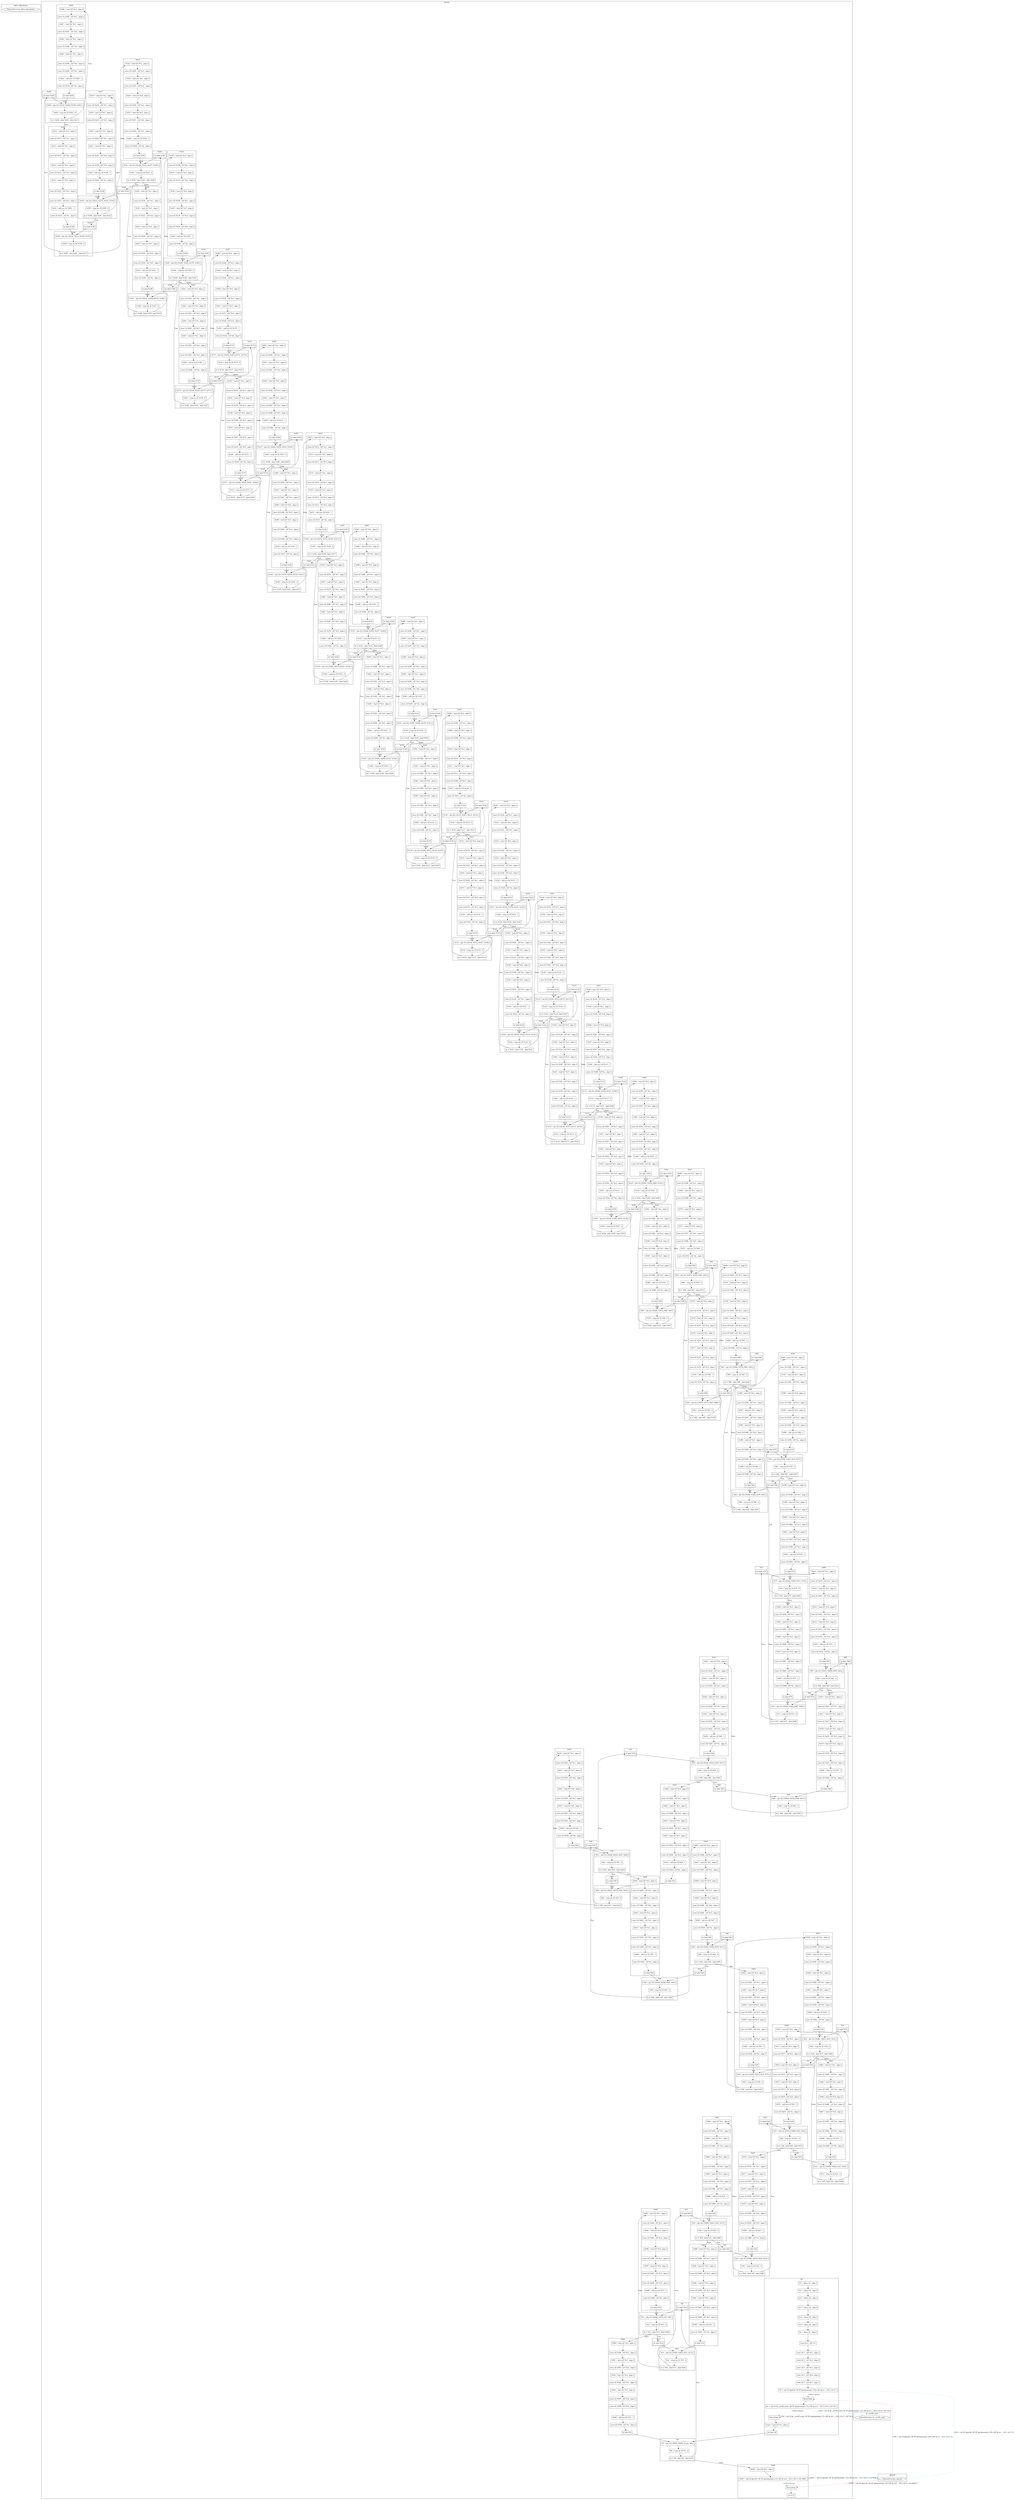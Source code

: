 digraph {
    subgraph cluster_1011 {
        graph [label="@llvm.dbg.declare"];
        1011 [label="ExternalFunction: @llvm.dbg.declare"];
    }
    subgraph cluster_1012 {
        graph [label="@printf"];
        1012 [label="ExternalFunction: @printf"];
    }
    subgraph cluster_1013 {
        graph [label="@__isoc99_scanf"];
        1013 [label="ExternalFunction: @__isoc99_scanf"];
    }
    subgraph cluster_28 {
        graph [label="@main"];
        subgraph cluster_29 {
            graph [label="%0"];
            -52 [label=ReturnNode
                ,shape=box];
            -49 [label=ReturnNode
                ,shape=box];
            31 [label="%1 = alloca i32 , align 4"
               ,shape=box];
            32 [label="%v1 = alloca i32 , align 4"
               ,shape=box];
            33 [label="%v2 = alloca i32 , align 4"
               ,shape=box];
            34 [label="%v3 = alloca i32 , align 4"
               ,shape=box];
            35 [label="%v4 = alloca i32 , align 4"
               ,shape=box];
            36 [label="%v5 = alloca i32 , align 4"
               ,shape=box];
            37 [label="%n = alloca i32 , align 4"
               ,shape=box];
            39 [label="store i32 0 , i32* %1"
               ,shape=box];
            40 [label="store i32 1 , i32* %v1 , align 4"
               ,shape=box];
            42 [label="store i32 3 , i32* %v2 , align 4"
               ,shape=box];
            44 [label="store i32 4 , i32* %v3 , align 4"
               ,shape=box];
            46 [label="store i32 6 , i32* %v4 , align 4"
               ,shape=box];
            48 [label="store i32 9 , i32* %v5 , align 4"
               ,shape=box];
            49 [label="%2 = call i32 @printf ( i8* i8* getelementptr ( [26 x i8]* @.str ,  i32 0, i32 0 ) )"
               ,shape=box];
            52 [label="%4 = call i32 @__isoc99_scanf ( i8* i8* getelementptr ( [3 x i8]* @.str1 ,  i32 0, i32 0 ), i32* %n )"
               ,shape=box];
            55 [label="%.pre = load i32* %n , align 4"
               ,shape=box];
            56 [label="br label %6"
               ,shape=box];
        }
        subgraph cluster_57 {
            graph [label="%6"];
            58 [label="%7 = phi i32 [ [%504, %499], [%.pre, %0] ]"
               ,shape=box];
            59 [label="%8 = icmp sle i32 %7 , 6"
               ,shape=box];
            60 [label="br i1 %8 , label %9 , label %505"
               ,shape=box];
        }
        subgraph cluster_61 {
            graph [label="%9"];
            62 [label="br label %10"
               ,shape=box];
        }
        subgraph cluster_63 {
            graph [label="%10"];
            64 [label="%11 = phi i32 [ [%498, %493], [%7, %9] ]"
               ,shape=box];
            65 [label="%12 = icmp sle i32 %11 , 6"
               ,shape=box];
            66 [label="br i1 %12 , label %13 , label %499"
               ,shape=box];
        }
        subgraph cluster_67 {
            graph [label="%13"];
            68 [label="br label %14"
               ,shape=box];
        }
        subgraph cluster_69 {
            graph [label="%14"];
            70 [label="%15 = phi i32 [ [%492, %487], [%11, %13] ]"
               ,shape=box];
            71 [label="%16 = icmp sle i32 %15 , 6"
               ,shape=box];
            72 [label="br i1 %16 , label %17 , label %493"
               ,shape=box];
        }
        subgraph cluster_73 {
            graph [label="%17"];
            74 [label="br label %18"
               ,shape=box];
        }
        subgraph cluster_75 {
            graph [label="%18"];
            76 [label="%19 = phi i32 [ [%486, %481], [%15, %17] ]"
               ,shape=box];
            77 [label="%20 = icmp sle i32 %19 , 6"
               ,shape=box];
            78 [label="br i1 %20 , label %21 , label %487"
               ,shape=box];
        }
        subgraph cluster_79 {
            graph [label="%21"];
            80 [label="br label %22"
               ,shape=box];
        }
        subgraph cluster_81 {
            graph [label="%22"];
            82 [label="%23 = phi i32 [ [%480, %475], [%19, %21] ]"
               ,shape=box];
            83 [label="%24 = icmp sle i32 %23 , 6"
               ,shape=box];
            84 [label="br i1 %24 , label %25 , label %481"
               ,shape=box];
        }
        subgraph cluster_85 {
            graph [label="%25"];
            86 [label="br label %26"
               ,shape=box];
        }
        subgraph cluster_87 {
            graph [label="%26"];
            88 [label="%27 = phi i32 [ [%474, %469], [%23, %25] ]"
               ,shape=box];
            89 [label="%28 = icmp sle i32 %27 , 6"
               ,shape=box];
            90 [label="br i1 %28 , label %29 , label %475"
               ,shape=box];
        }
        subgraph cluster_91 {
            graph [label="%29"];
            92 [label="br label %30"
               ,shape=box];
        }
        subgraph cluster_93 {
            graph [label="%30"];
            94 [label="%31 = phi i32 [ [%468, %463], [%27, %29] ]"
               ,shape=box];
            95 [label="%32 = icmp sle i32 %31 , 6"
               ,shape=box];
            96 [label="br i1 %32 , label %33 , label %469"
               ,shape=box];
        }
        subgraph cluster_97 {
            graph [label="%33"];
            98 [label="br label %34"
               ,shape=box];
        }
        subgraph cluster_99 {
            graph [label="%34"];
            100 [label="%35 = phi i32 [ [%462, %457], [%31, %33] ]"
                ,shape=box];
            101 [label="%36 = icmp sle i32 %35 , 6"
                ,shape=box];
            102 [label="br i1 %36 , label %37 , label %463"
                ,shape=box];
        }
        subgraph cluster_103 {
            graph [label="%37"];
            104 [label="br label %38"
                ,shape=box];
        }
        subgraph cluster_105 {
            graph [label="%38"];
            106 [label="%39 = phi i32 [ [%456, %451], [%35, %37] ]"
                ,shape=box];
            107 [label="%40 = icmp sle i32 %39 , 6"
                ,shape=box];
            108 [label="br i1 %40 , label %41 , label %457"
                ,shape=box];
        }
        subgraph cluster_109 {
            graph [label="%41"];
            110 [label="br label %42"
                ,shape=box];
        }
        subgraph cluster_111 {
            graph [label="%42"];
            112 [label="%43 = phi i32 [ [%450, %445], [%39, %41] ]"
                ,shape=box];
            113 [label="%44 = icmp sle i32 %43 , 6"
                ,shape=box];
            114 [label="br i1 %44 , label %45 , label %451"
                ,shape=box];
        }
        subgraph cluster_115 {
            graph [label="%45"];
            116 [label="br label %46"
                ,shape=box];
        }
        subgraph cluster_117 {
            graph [label="%46"];
            118 [label="%47 = phi i32 [ [%444, %439], [%43, %45] ]"
                ,shape=box];
            119 [label="%48 = icmp sle i32 %47 , 6"
                ,shape=box];
            120 [label="br i1 %48 , label %49 , label %445"
                ,shape=box];
        }
        subgraph cluster_121 {
            graph [label="%49"];
            122 [label="br label %50"
                ,shape=box];
        }
        subgraph cluster_123 {
            graph [label="%50"];
            124 [label="%51 = phi i32 [ [%438, %433], [%47, %49] ]"
                ,shape=box];
            125 [label="%52 = icmp sle i32 %51 , 6"
                ,shape=box];
            126 [label="br i1 %52 , label %53 , label %439"
                ,shape=box];
        }
        subgraph cluster_127 {
            graph [label="%53"];
            128 [label="br label %54"
                ,shape=box];
        }
        subgraph cluster_129 {
            graph [label="%54"];
            130 [label="%55 = phi i32 [ [%432, %427], [%51, %53] ]"
                ,shape=box];
            131 [label="%56 = icmp sle i32 %55 , 6"
                ,shape=box];
            132 [label="br i1 %56 , label %57 , label %433"
                ,shape=box];
        }
        subgraph cluster_133 {
            graph [label="%57"];
            134 [label="br label %58"
                ,shape=box];
        }
        subgraph cluster_135 {
            graph [label="%58"];
            136 [label="%59 = phi i32 [ [%426, %421], [%55, %57] ]"
                ,shape=box];
            137 [label="%60 = icmp sle i32 %59 , 6"
                ,shape=box];
            138 [label="br i1 %60 , label %61 , label %427"
                ,shape=box];
        }
        subgraph cluster_139 {
            graph [label="%61"];
            140 [label="br label %62"
                ,shape=box];
        }
        subgraph cluster_141 {
            graph [label="%62"];
            142 [label="%63 = phi i32 [ [%420, %415], [%59, %61] ]"
                ,shape=box];
            143 [label="%64 = icmp sle i32 %63 , 6"
                ,shape=box];
            144 [label="br i1 %64 , label %65 , label %421"
                ,shape=box];
        }
        subgraph cluster_145 {
            graph [label="%65"];
            146 [label="br label %66"
                ,shape=box];
        }
        subgraph cluster_147 {
            graph [label="%66"];
            148 [label="%67 = phi i32 [ [%414, %409], [%63, %65] ]"
                ,shape=box];
            149 [label="%68 = icmp sle i32 %67 , 6"
                ,shape=box];
            150 [label="br i1 %68 , label %69 , label %415"
                ,shape=box];
        }
        subgraph cluster_151 {
            graph [label="%69"];
            152 [label="br label %70"
                ,shape=box];
        }
        subgraph cluster_153 {
            graph [label="%70"];
            154 [label="%71 = phi i32 [ [%408, %403], [%67, %69] ]"
                ,shape=box];
            155 [label="%72 = icmp sle i32 %71 , 6"
                ,shape=box];
            156 [label="br i1 %72 , label %73 , label %409"
                ,shape=box];
        }
        subgraph cluster_157 {
            graph [label="%73"];
            158 [label="br label %74"
                ,shape=box];
        }
        subgraph cluster_159 {
            graph [label="%74"];
            160 [label="%75 = phi i32 [ [%402, %397], [%71, %73] ]"
                ,shape=box];
            161 [label="%76 = icmp sle i32 %75 , 6"
                ,shape=box];
            162 [label="br i1 %76 , label %77 , label %403"
                ,shape=box];
        }
        subgraph cluster_163 {
            graph [label="%77"];
            164 [label="br label %78"
                ,shape=box];
        }
        subgraph cluster_165 {
            graph [label="%78"];
            166 [label="%79 = phi i32 [ [%396, %391], [%75, %77] ]"
                ,shape=box];
            167 [label="%80 = icmp sle i32 %79 , 6"
                ,shape=box];
            168 [label="br i1 %80 , label %81 , label %397"
                ,shape=box];
        }
        subgraph cluster_169 {
            graph [label="%81"];
            170 [label="br label %82"
                ,shape=box];
        }
        subgraph cluster_171 {
            graph [label="%82"];
            172 [label="%83 = phi i32 [ [%390, %385], [%79, %81] ]"
                ,shape=box];
            173 [label="%84 = icmp sle i32 %83 , 6"
                ,shape=box];
            174 [label="br i1 %84 , label %85 , label %391"
                ,shape=box];
        }
        subgraph cluster_175 {
            graph [label="%85"];
            176 [label="br label %86"
                ,shape=box];
        }
        subgraph cluster_177 {
            graph [label="%86"];
            178 [label="%87 = phi i32 [ [%384, %379], [%83, %85] ]"
                ,shape=box];
            179 [label="%88 = icmp sle i32 %87 , 6"
                ,shape=box];
            180 [label="br i1 %88 , label %89 , label %385"
                ,shape=box];
        }
        subgraph cluster_181 {
            graph [label="%89"];
            182 [label="br label %90"
                ,shape=box];
        }
        subgraph cluster_183 {
            graph [label="%90"];
            184 [label="%91 = phi i32 [ [%378, %373], [%87, %89] ]"
                ,shape=box];
            185 [label="%92 = icmp sle i32 %91 , 6"
                ,shape=box];
            186 [label="br i1 %92 , label %93 , label %379"
                ,shape=box];
        }
        subgraph cluster_187 {
            graph [label="%93"];
            188 [label="br label %94"
                ,shape=box];
        }
        subgraph cluster_189 {
            graph [label="%94"];
            190 [label="%95 = phi i32 [ [%372, %367], [%91, %93] ]"
                ,shape=box];
            191 [label="%96 = icmp sle i32 %95 , 6"
                ,shape=box];
            192 [label="br i1 %96 , label %97 , label %373"
                ,shape=box];
        }
        subgraph cluster_193 {
            graph [label="%97"];
            194 [label="br label %98"
                ,shape=box];
        }
        subgraph cluster_195 {
            graph [label="%98"];
            196 [label="%99 = phi i32 [ [%366, %361], [%95, %97] ]"
                ,shape=box];
            197 [label="%100 = icmp sle i32 %99 , 6"
                ,shape=box];
            198 [label="br i1 %100 , label %101 , label %367"
                ,shape=box];
        }
        subgraph cluster_199 {
            graph [label="%101"];
            200 [label="br label %102"
                ,shape=box];
        }
        subgraph cluster_201 {
            graph [label="%102"];
            202 [label="%103 = phi i32 [ [%360, %355], [%99, %101] ]"
                ,shape=box];
            203 [label="%104 = icmp sle i32 %103 , 6"
                ,shape=box];
            204 [label="br i1 %104 , label %105 , label %361"
                ,shape=box];
        }
        subgraph cluster_205 {
            graph [label="%105"];
            206 [label="br label %106"
                ,shape=box];
        }
        subgraph cluster_207 {
            graph [label="%106"];
            208 [label="%107 = phi i32 [ [%354, %349], [%103, %105] ]"
                ,shape=box];
            209 [label="%108 = icmp sle i32 %107 , 6"
                ,shape=box];
            210 [label="br i1 %108 , label %109 , label %355"
                ,shape=box];
        }
        subgraph cluster_211 {
            graph [label="%109"];
            212 [label="br label %110"
                ,shape=box];
        }
        subgraph cluster_213 {
            graph [label="%110"];
            214 [label="%111 = phi i32 [ [%348, %343], [%107, %109] ]"
                ,shape=box];
            215 [label="%112 = icmp sle i32 %111 , 6"
                ,shape=box];
            216 [label="br i1 %112 , label %113 , label %349"
                ,shape=box];
        }
        subgraph cluster_217 {
            graph [label="%113"];
            218 [label="br label %114"
                ,shape=box];
        }
        subgraph cluster_219 {
            graph [label="%114"];
            220 [label="%115 = phi i32 [ [%342, %337], [%111, %113] ]"
                ,shape=box];
            221 [label="%116 = icmp sle i32 %115 , 6"
                ,shape=box];
            222 [label="br i1 %116 , label %117 , label %343"
                ,shape=box];
        }
        subgraph cluster_223 {
            graph [label="%117"];
            224 [label="br label %118"
                ,shape=box];
        }
        subgraph cluster_225 {
            graph [label="%118"];
            226 [label="%119 = phi i32 [ [%336, %331], [%115, %117] ]"
                ,shape=box];
            227 [label="%120 = icmp sle i32 %119 , 6"
                ,shape=box];
            228 [label="br i1 %120 , label %121 , label %337"
                ,shape=box];
        }
        subgraph cluster_229 {
            graph [label="%121"];
            230 [label="br label %122"
                ,shape=box];
        }
        subgraph cluster_231 {
            graph [label="%122"];
            232 [label="%123 = phi i32 [ [%330, %325], [%119, %121] ]"
                ,shape=box];
            233 [label="%124 = icmp sle i32 %123 , 6"
                ,shape=box];
            234 [label="br i1 %124 , label %125 , label %331"
                ,shape=box];
        }
        subgraph cluster_235 {
            graph [label="%125"];
            236 [label="br label %126"
                ,shape=box];
        }
        subgraph cluster_237 {
            graph [label="%126"];
            238 [label="%127 = phi i32 [ [%324, %319], [%123, %125] ]"
                ,shape=box];
            239 [label="%128 = icmp sle i32 %127 , 6"
                ,shape=box];
            240 [label="br i1 %128 , label %129 , label %325"
                ,shape=box];
        }
        subgraph cluster_241 {
            graph [label="%129"];
            242 [label="br label %130"
                ,shape=box];
        }
        subgraph cluster_243 {
            graph [label="%130"];
            244 [label="%131 = phi i32 [ [%318, %313], [%127, %129] ]"
                ,shape=box];
            245 [label="%132 = icmp sle i32 %131 , 6"
                ,shape=box];
            246 [label="br i1 %132 , label %133 , label %319"
                ,shape=box];
        }
        subgraph cluster_247 {
            graph [label="%133"];
            248 [label="br label %134"
                ,shape=box];
        }
        subgraph cluster_249 {
            graph [label="%134"];
            250 [label="%135 = phi i32 [ [%312, %307], [%131, %133] ]"
                ,shape=box];
            251 [label="%136 = icmp sle i32 %135 , 6"
                ,shape=box];
            252 [label="br i1 %136 , label %137 , label %313"
                ,shape=box];
        }
        subgraph cluster_253 {
            graph [label="%137"];
            254 [label="br label %138"
                ,shape=box];
        }
        subgraph cluster_255 {
            graph [label="%138"];
            256 [label="%139 = phi i32 [ [%306, %301], [%135, %137] ]"
                ,shape=box];
            257 [label="%140 = icmp sle i32 %139 , 6"
                ,shape=box];
            258 [label="br i1 %140 , label %141 , label %307"
                ,shape=box];
        }
        subgraph cluster_259 {
            graph [label="%141"];
            260 [label="br label %142"
                ,shape=box];
        }
        subgraph cluster_261 {
            graph [label="%142"];
            262 [label="%143 = phi i32 [ [%300, %295], [%139, %141] ]"
                ,shape=box];
            263 [label="%144 = icmp sle i32 %143 , 6"
                ,shape=box];
            264 [label="br i1 %144 , label %145 , label %301"
                ,shape=box];
        }
        subgraph cluster_265 {
            graph [label="%145"];
            266 [label="br label %146"
                ,shape=box];
        }
        subgraph cluster_267 {
            graph [label="%146"];
            268 [label="%147 = phi i32 [ [%294, %289], [%143, %145] ]"
                ,shape=box];
            269 [label="%148 = icmp sle i32 %147 , 6"
                ,shape=box];
            270 [label="br i1 %148 , label %149 , label %295"
                ,shape=box];
        }
        subgraph cluster_271 {
            graph [label="%149"];
            272 [label="br label %150"
                ,shape=box];
        }
        subgraph cluster_273 {
            graph [label="%150"];
            274 [label="%151 = phi i32 [ [%288, %283], [%147, %149] ]"
                ,shape=box];
            275 [label="%152 = icmp sle i32 %151 , 6"
                ,shape=box];
            276 [label="br i1 %152 , label %153 , label %289"
                ,shape=box];
        }
        subgraph cluster_277 {
            graph [label="%153"];
            278 [label="br label %154"
                ,shape=box];
        }
        subgraph cluster_279 {
            graph [label="%154"];
            280 [label="%155 = phi i32 [ [%282, %277], [%151, %153] ]"
                ,shape=box];
            281 [label="%156 = icmp sle i32 %155 , 6"
                ,shape=box];
            282 [label="br i1 %156 , label %157 , label %283"
                ,shape=box];
        }
        subgraph cluster_283 {
            graph [label="%157"];
            284 [label="br label %158"
                ,shape=box];
        }
        subgraph cluster_285 {
            graph [label="%158"];
            286 [label="%159 = phi i32 [ [%276, %271], [%155, %157] ]"
                ,shape=box];
            287 [label="%160 = icmp sle i32 %159 , 6"
                ,shape=box];
            288 [label="br i1 %160 , label %161 , label %277"
                ,shape=box];
        }
        subgraph cluster_289 {
            graph [label="%161"];
            290 [label="br label %162"
                ,shape=box];
        }
        subgraph cluster_291 {
            graph [label="%162"];
            292 [label="%163 = phi i32 [ [%270, %265], [%159, %161] ]"
                ,shape=box];
            293 [label="%164 = icmp sle i32 %163 , 6"
                ,shape=box];
            294 [label="br i1 %164 , label %165 , label %271"
                ,shape=box];
        }
        subgraph cluster_295 {
            graph [label="%165"];
            296 [label="br label %166"
                ,shape=box];
        }
        subgraph cluster_297 {
            graph [label="%166"];
            298 [label="%167 = phi i32 [ [%264, %259], [%163, %165] ]"
                ,shape=box];
            299 [label="%168 = icmp sle i32 %167 , 6"
                ,shape=box];
            300 [label="br i1 %168 , label %169 , label %265"
                ,shape=box];
        }
        subgraph cluster_301 {
            graph [label="%169"];
            302 [label="br label %170"
                ,shape=box];
        }
        subgraph cluster_303 {
            graph [label="%170"];
            304 [label="%171 = phi i32 [ [%258, %253], [%167, %169] ]"
                ,shape=box];
            305 [label="%172 = icmp sle i32 %171 , 6"
                ,shape=box];
            306 [label="br i1 %172 , label %173 , label %259"
                ,shape=box];
        }
        subgraph cluster_307 {
            graph [label="%173"];
            308 [label="br label %174"
                ,shape=box];
        }
        subgraph cluster_309 {
            graph [label="%174"];
            310 [label="%175 = phi i32 [ [%252, %247], [%171, %173] ]"
                ,shape=box];
            311 [label="%176 = icmp sle i32 %175 , 6"
                ,shape=box];
            312 [label="br i1 %176 , label %177 , label %253"
                ,shape=box];
        }
        subgraph cluster_313 {
            graph [label="%177"];
            314 [label="br label %178"
                ,shape=box];
        }
        subgraph cluster_315 {
            graph [label="%178"];
            316 [label="%179 = phi i32 [ [%246, %241], [%175, %177] ]"
                ,shape=box];
            317 [label="%180 = icmp sle i32 %179 , 6"
                ,shape=box];
            318 [label="br i1 %180 , label %181 , label %247"
                ,shape=box];
        }
        subgraph cluster_319 {
            graph [label="%181"];
            320 [label="br label %182"
                ,shape=box];
        }
        subgraph cluster_321 {
            graph [label="%182"];
            322 [label="%183 = phi i32 [ [%240, %235], [%179, %181] ]"
                ,shape=box];
            323 [label="%184 = icmp sle i32 %183 , 6"
                ,shape=box];
            324 [label="br i1 %184 , label %185 , label %241"
                ,shape=box];
        }
        subgraph cluster_325 {
            graph [label="%185"];
            326 [label="br label %186"
                ,shape=box];
        }
        subgraph cluster_327 {
            graph [label="%186"];
            328 [label="%187 = phi i32 [ [%234, %229], [%183, %185] ]"
                ,shape=box];
            329 [label="%188 = icmp sle i32 %187 , 6"
                ,shape=box];
            330 [label="br i1 %188 , label %189 , label %235"
                ,shape=box];
        }
        subgraph cluster_331 {
            graph [label="%189"];
            332 [label="br label %190"
                ,shape=box];
        }
        subgraph cluster_333 {
            graph [label="%190"];
            334 [label="%191 = phi i32 [ [%228, %223], [%187, %189] ]"
                ,shape=box];
            335 [label="%192 = icmp sle i32 %191 , 6"
                ,shape=box];
            336 [label="br i1 %192 , label %193 , label %229"
                ,shape=box];
        }
        subgraph cluster_337 {
            graph [label="%193"];
            338 [label="br label %194"
                ,shape=box];
        }
        subgraph cluster_339 {
            graph [label="%194"];
            340 [label="%195 = phi i32 [ [%222, %217], [%191, %193] ]"
                ,shape=box];
            341 [label="%196 = icmp sle i32 %195 , 6"
                ,shape=box];
            342 [label="br i1 %196 , label %197 , label %223"
                ,shape=box];
        }
        subgraph cluster_343 {
            graph [label="%197"];
            344 [label="br label %198"
                ,shape=box];
        }
        subgraph cluster_345 {
            graph [label="%198"];
            346 [label="%199 = phi i32 [ [%216, %211], [%195, %197] ]"
                ,shape=box];
            347 [label="%200 = icmp sle i32 %199 , 6"
                ,shape=box];
            348 [label="br i1 %200 , label %201 , label %217"
                ,shape=box];
        }
        subgraph cluster_349 {
            graph [label="%201"];
            350 [label="br label %202"
                ,shape=box];
        }
        subgraph cluster_351 {
            graph [label="%202"];
            352 [label="%203 = phi i32 [ [%210, %205], [%199, %201] ]"
                ,shape=box];
            353 [label="%204 = icmp sle i32 %203 , 6"
                ,shape=box];
            354 [label="br i1 %204 , label %205 , label %211"
                ,shape=box];
        }
        subgraph cluster_355 {
            graph [label="%205"];
            356 [label="%206 = load i32* %v2 , align 4"
                ,shape=box];
            357 [label="store i32 %206 , i32* %v1 , align 4"
                ,shape=box];
            358 [label="%207 = load i32* %v3 , align 4"
                ,shape=box];
            359 [label="store i32 %207 , i32* %v2 , align 4"
                ,shape=box];
            360 [label="%208 = load i32* %v4 , align 4"
                ,shape=box];
            361 [label="store i32 %208 , i32* %v3 , align 4"
                ,shape=box];
            362 [label="%209 = load i32* %v5 , align 4"
                ,shape=box];
            363 [label="store i32 %209 , i32* %v4 , align 4"
                ,shape=box];
            364 [label="store i32 %206 , i32* %v5 , align 4"
                ,shape=box];
            365 [label="%210 = add nsw i32 %203 , 1"
                ,shape=box];
            366 [label="store i32 %210 , i32* %n , align 4"
                ,shape=box];
            367 [label="br label %202"
                ,shape=box];
        }
        subgraph cluster_368 {
            graph [label="%211"];
            369 [label="%212 = load i32* %v2 , align 4"
                ,shape=box];
            370 [label="store i32 %212 , i32* %v1 , align 4"
                ,shape=box];
            371 [label="%213 = load i32* %v3 , align 4"
                ,shape=box];
            372 [label="store i32 %213 , i32* %v2 , align 4"
                ,shape=box];
            373 [label="%214 = load i32* %v4 , align 4"
                ,shape=box];
            374 [label="store i32 %214 , i32* %v3 , align 4"
                ,shape=box];
            375 [label="%215 = load i32* %v5 , align 4"
                ,shape=box];
            376 [label="store i32 %215 , i32* %v4 , align 4"
                ,shape=box];
            377 [label="store i32 %212 , i32* %v5 , align 4"
                ,shape=box];
            378 [label="%216 = add nsw i32 %203 , 1"
                ,shape=box];
            379 [label="store i32 %216 , i32* %n , align 4"
                ,shape=box];
            380 [label="br label %198"
                ,shape=box];
        }
        subgraph cluster_381 {
            graph [label="%217"];
            382 [label="%218 = load i32* %v2 , align 4"
                ,shape=box];
            383 [label="store i32 %218 , i32* %v1 , align 4"
                ,shape=box];
            384 [label="%219 = load i32* %v3 , align 4"
                ,shape=box];
            385 [label="store i32 %219 , i32* %v2 , align 4"
                ,shape=box];
            386 [label="%220 = load i32* %v4 , align 4"
                ,shape=box];
            387 [label="store i32 %220 , i32* %v3 , align 4"
                ,shape=box];
            388 [label="%221 = load i32* %v5 , align 4"
                ,shape=box];
            389 [label="store i32 %221 , i32* %v4 , align 4"
                ,shape=box];
            390 [label="store i32 %218 , i32* %v5 , align 4"
                ,shape=box];
            391 [label="%222 = add nsw i32 %199 , 1"
                ,shape=box];
            392 [label="store i32 %222 , i32* %n , align 4"
                ,shape=box];
            393 [label="br label %194"
                ,shape=box];
        }
        subgraph cluster_394 {
            graph [label="%223"];
            395 [label="%224 = load i32* %v2 , align 4"
                ,shape=box];
            396 [label="store i32 %224 , i32* %v1 , align 4"
                ,shape=box];
            397 [label="%225 = load i32* %v3 , align 4"
                ,shape=box];
            398 [label="store i32 %225 , i32* %v2 , align 4"
                ,shape=box];
            399 [label="%226 = load i32* %v4 , align 4"
                ,shape=box];
            400 [label="store i32 %226 , i32* %v3 , align 4"
                ,shape=box];
            401 [label="%227 = load i32* %v5 , align 4"
                ,shape=box];
            402 [label="store i32 %227 , i32* %v4 , align 4"
                ,shape=box];
            403 [label="store i32 %224 , i32* %v5 , align 4"
                ,shape=box];
            404 [label="%228 = add nsw i32 %195 , 1"
                ,shape=box];
            405 [label="store i32 %228 , i32* %n , align 4"
                ,shape=box];
            406 [label="br label %190"
                ,shape=box];
        }
        subgraph cluster_407 {
            graph [label="%229"];
            408 [label="%230 = load i32* %v2 , align 4"
                ,shape=box];
            409 [label="store i32 %230 , i32* %v1 , align 4"
                ,shape=box];
            410 [label="%231 = load i32* %v3 , align 4"
                ,shape=box];
            411 [label="store i32 %231 , i32* %v2 , align 4"
                ,shape=box];
            412 [label="%232 = load i32* %v4 , align 4"
                ,shape=box];
            413 [label="store i32 %232 , i32* %v3 , align 4"
                ,shape=box];
            414 [label="%233 = load i32* %v5 , align 4"
                ,shape=box];
            415 [label="store i32 %233 , i32* %v4 , align 4"
                ,shape=box];
            416 [label="store i32 %230 , i32* %v5 , align 4"
                ,shape=box];
            417 [label="%234 = add nsw i32 %191 , 1"
                ,shape=box];
            418 [label="store i32 %234 , i32* %n , align 4"
                ,shape=box];
            419 [label="br label %186"
                ,shape=box];
        }
        subgraph cluster_420 {
            graph [label="%235"];
            421 [label="%236 = load i32* %v2 , align 4"
                ,shape=box];
            422 [label="store i32 %236 , i32* %v1 , align 4"
                ,shape=box];
            423 [label="%237 = load i32* %v3 , align 4"
                ,shape=box];
            424 [label="store i32 %237 , i32* %v2 , align 4"
                ,shape=box];
            425 [label="%238 = load i32* %v4 , align 4"
                ,shape=box];
            426 [label="store i32 %238 , i32* %v3 , align 4"
                ,shape=box];
            427 [label="%239 = load i32* %v5 , align 4"
                ,shape=box];
            428 [label="store i32 %239 , i32* %v4 , align 4"
                ,shape=box];
            429 [label="store i32 %236 , i32* %v5 , align 4"
                ,shape=box];
            430 [label="%240 = add nsw i32 %187 , 1"
                ,shape=box];
            431 [label="store i32 %240 , i32* %n , align 4"
                ,shape=box];
            432 [label="br label %182"
                ,shape=box];
        }
        subgraph cluster_433 {
            graph [label="%241"];
            434 [label="%242 = load i32* %v2 , align 4"
                ,shape=box];
            435 [label="store i32 %242 , i32* %v1 , align 4"
                ,shape=box];
            436 [label="%243 = load i32* %v3 , align 4"
                ,shape=box];
            437 [label="store i32 %243 , i32* %v2 , align 4"
                ,shape=box];
            438 [label="%244 = load i32* %v4 , align 4"
                ,shape=box];
            439 [label="store i32 %244 , i32* %v3 , align 4"
                ,shape=box];
            440 [label="%245 = load i32* %v5 , align 4"
                ,shape=box];
            441 [label="store i32 %245 , i32* %v4 , align 4"
                ,shape=box];
            442 [label="store i32 %242 , i32* %v5 , align 4"
                ,shape=box];
            443 [label="%246 = add nsw i32 %183 , 1"
                ,shape=box];
            444 [label="store i32 %246 , i32* %n , align 4"
                ,shape=box];
            445 [label="br label %178"
                ,shape=box];
        }
        subgraph cluster_446 {
            graph [label="%247"];
            447 [label="%248 = load i32* %v2 , align 4"
                ,shape=box];
            448 [label="store i32 %248 , i32* %v1 , align 4"
                ,shape=box];
            449 [label="%249 = load i32* %v3 , align 4"
                ,shape=box];
            450 [label="store i32 %249 , i32* %v2 , align 4"
                ,shape=box];
            451 [label="%250 = load i32* %v4 , align 4"
                ,shape=box];
            452 [label="store i32 %250 , i32* %v3 , align 4"
                ,shape=box];
            453 [label="%251 = load i32* %v5 , align 4"
                ,shape=box];
            454 [label="store i32 %251 , i32* %v4 , align 4"
                ,shape=box];
            455 [label="store i32 %248 , i32* %v5 , align 4"
                ,shape=box];
            456 [label="%252 = add nsw i32 %179 , 1"
                ,shape=box];
            457 [label="store i32 %252 , i32* %n , align 4"
                ,shape=box];
            458 [label="br label %174"
                ,shape=box];
        }
        subgraph cluster_459 {
            graph [label="%253"];
            460 [label="%254 = load i32* %v2 , align 4"
                ,shape=box];
            461 [label="store i32 %254 , i32* %v1 , align 4"
                ,shape=box];
            462 [label="%255 = load i32* %v3 , align 4"
                ,shape=box];
            463 [label="store i32 %255 , i32* %v2 , align 4"
                ,shape=box];
            464 [label="%256 = load i32* %v4 , align 4"
                ,shape=box];
            465 [label="store i32 %256 , i32* %v3 , align 4"
                ,shape=box];
            466 [label="%257 = load i32* %v5 , align 4"
                ,shape=box];
            467 [label="store i32 %257 , i32* %v4 , align 4"
                ,shape=box];
            468 [label="store i32 %254 , i32* %v5 , align 4"
                ,shape=box];
            469 [label="%258 = add nsw i32 %175 , 1"
                ,shape=box];
            470 [label="store i32 %258 , i32* %n , align 4"
                ,shape=box];
            471 [label="br label %170"
                ,shape=box];
        }
        subgraph cluster_472 {
            graph [label="%259"];
            473 [label="%260 = load i32* %v2 , align 4"
                ,shape=box];
            474 [label="store i32 %260 , i32* %v1 , align 4"
                ,shape=box];
            475 [label="%261 = load i32* %v3 , align 4"
                ,shape=box];
            476 [label="store i32 %261 , i32* %v2 , align 4"
                ,shape=box];
            477 [label="%262 = load i32* %v4 , align 4"
                ,shape=box];
            478 [label="store i32 %262 , i32* %v3 , align 4"
                ,shape=box];
            479 [label="%263 = load i32* %v5 , align 4"
                ,shape=box];
            480 [label="store i32 %263 , i32* %v4 , align 4"
                ,shape=box];
            481 [label="store i32 %260 , i32* %v5 , align 4"
                ,shape=box];
            482 [label="%264 = add nsw i32 %171 , 1"
                ,shape=box];
            483 [label="store i32 %264 , i32* %n , align 4"
                ,shape=box];
            484 [label="br label %166"
                ,shape=box];
        }
        subgraph cluster_485 {
            graph [label="%265"];
            486 [label="%266 = load i32* %v2 , align 4"
                ,shape=box];
            487 [label="store i32 %266 , i32* %v1 , align 4"
                ,shape=box];
            488 [label="%267 = load i32* %v3 , align 4"
                ,shape=box];
            489 [label="store i32 %267 , i32* %v2 , align 4"
                ,shape=box];
            490 [label="%268 = load i32* %v4 , align 4"
                ,shape=box];
            491 [label="store i32 %268 , i32* %v3 , align 4"
                ,shape=box];
            492 [label="%269 = load i32* %v5 , align 4"
                ,shape=box];
            493 [label="store i32 %269 , i32* %v4 , align 4"
                ,shape=box];
            494 [label="store i32 %266 , i32* %v5 , align 4"
                ,shape=box];
            495 [label="%270 = add nsw i32 %167 , 1"
                ,shape=box];
            496 [label="store i32 %270 , i32* %n , align 4"
                ,shape=box];
            497 [label="br label %162"
                ,shape=box];
        }
        subgraph cluster_498 {
            graph [label="%271"];
            499 [label="%272 = load i32* %v2 , align 4"
                ,shape=box];
            500 [label="store i32 %272 , i32* %v1 , align 4"
                ,shape=box];
            501 [label="%273 = load i32* %v3 , align 4"
                ,shape=box];
            502 [label="store i32 %273 , i32* %v2 , align 4"
                ,shape=box];
            503 [label="%274 = load i32* %v4 , align 4"
                ,shape=box];
            504 [label="store i32 %274 , i32* %v3 , align 4"
                ,shape=box];
            505 [label="%275 = load i32* %v5 , align 4"
                ,shape=box];
            506 [label="store i32 %275 , i32* %v4 , align 4"
                ,shape=box];
            507 [label="store i32 %272 , i32* %v5 , align 4"
                ,shape=box];
            508 [label="%276 = add nsw i32 %163 , 1"
                ,shape=box];
            509 [label="store i32 %276 , i32* %n , align 4"
                ,shape=box];
            510 [label="br label %158"
                ,shape=box];
        }
        subgraph cluster_511 {
            graph [label="%277"];
            512 [label="%278 = load i32* %v2 , align 4"
                ,shape=box];
            513 [label="store i32 %278 , i32* %v1 , align 4"
                ,shape=box];
            514 [label="%279 = load i32* %v3 , align 4"
                ,shape=box];
            515 [label="store i32 %279 , i32* %v2 , align 4"
                ,shape=box];
            516 [label="%280 = load i32* %v4 , align 4"
                ,shape=box];
            517 [label="store i32 %280 , i32* %v3 , align 4"
                ,shape=box];
            518 [label="%281 = load i32* %v5 , align 4"
                ,shape=box];
            519 [label="store i32 %281 , i32* %v4 , align 4"
                ,shape=box];
            520 [label="store i32 %278 , i32* %v5 , align 4"
                ,shape=box];
            521 [label="%282 = add nsw i32 %159 , 1"
                ,shape=box];
            522 [label="store i32 %282 , i32* %n , align 4"
                ,shape=box];
            523 [label="br label %154"
                ,shape=box];
        }
        subgraph cluster_524 {
            graph [label="%283"];
            525 [label="%284 = load i32* %v2 , align 4"
                ,shape=box];
            526 [label="store i32 %284 , i32* %v1 , align 4"
                ,shape=box];
            527 [label="%285 = load i32* %v3 , align 4"
                ,shape=box];
            528 [label="store i32 %285 , i32* %v2 , align 4"
                ,shape=box];
            529 [label="%286 = load i32* %v4 , align 4"
                ,shape=box];
            530 [label="store i32 %286 , i32* %v3 , align 4"
                ,shape=box];
            531 [label="%287 = load i32* %v5 , align 4"
                ,shape=box];
            532 [label="store i32 %287 , i32* %v4 , align 4"
                ,shape=box];
            533 [label="store i32 %284 , i32* %v5 , align 4"
                ,shape=box];
            534 [label="%288 = add nsw i32 %155 , 1"
                ,shape=box];
            535 [label="store i32 %288 , i32* %n , align 4"
                ,shape=box];
            536 [label="br label %150"
                ,shape=box];
        }
        subgraph cluster_537 {
            graph [label="%289"];
            538 [label="%290 = load i32* %v2 , align 4"
                ,shape=box];
            539 [label="store i32 %290 , i32* %v1 , align 4"
                ,shape=box];
            540 [label="%291 = load i32* %v3 , align 4"
                ,shape=box];
            541 [label="store i32 %291 , i32* %v2 , align 4"
                ,shape=box];
            542 [label="%292 = load i32* %v4 , align 4"
                ,shape=box];
            543 [label="store i32 %292 , i32* %v3 , align 4"
                ,shape=box];
            544 [label="%293 = load i32* %v5 , align 4"
                ,shape=box];
            545 [label="store i32 %293 , i32* %v4 , align 4"
                ,shape=box];
            546 [label="store i32 %290 , i32* %v5 , align 4"
                ,shape=box];
            547 [label="%294 = add nsw i32 %151 , 1"
                ,shape=box];
            548 [label="store i32 %294 , i32* %n , align 4"
                ,shape=box];
            549 [label="br label %146"
                ,shape=box];
        }
        subgraph cluster_550 {
            graph [label="%295"];
            551 [label="%296 = load i32* %v2 , align 4"
                ,shape=box];
            552 [label="store i32 %296 , i32* %v1 , align 4"
                ,shape=box];
            553 [label="%297 = load i32* %v3 , align 4"
                ,shape=box];
            554 [label="store i32 %297 , i32* %v2 , align 4"
                ,shape=box];
            555 [label="%298 = load i32* %v4 , align 4"
                ,shape=box];
            556 [label="store i32 %298 , i32* %v3 , align 4"
                ,shape=box];
            557 [label="%299 = load i32* %v5 , align 4"
                ,shape=box];
            558 [label="store i32 %299 , i32* %v4 , align 4"
                ,shape=box];
            559 [label="store i32 %296 , i32* %v5 , align 4"
                ,shape=box];
            560 [label="%300 = add nsw i32 %147 , 1"
                ,shape=box];
            561 [label="store i32 %300 , i32* %n , align 4"
                ,shape=box];
            562 [label="br label %142"
                ,shape=box];
        }
        subgraph cluster_563 {
            graph [label="%301"];
            564 [label="%302 = load i32* %v2 , align 4"
                ,shape=box];
            565 [label="store i32 %302 , i32* %v1 , align 4"
                ,shape=box];
            566 [label="%303 = load i32* %v3 , align 4"
                ,shape=box];
            567 [label="store i32 %303 , i32* %v2 , align 4"
                ,shape=box];
            568 [label="%304 = load i32* %v4 , align 4"
                ,shape=box];
            569 [label="store i32 %304 , i32* %v3 , align 4"
                ,shape=box];
            570 [label="%305 = load i32* %v5 , align 4"
                ,shape=box];
            571 [label="store i32 %305 , i32* %v4 , align 4"
                ,shape=box];
            572 [label="store i32 %302 , i32* %v5 , align 4"
                ,shape=box];
            573 [label="%306 = add nsw i32 %143 , 1"
                ,shape=box];
            574 [label="store i32 %306 , i32* %n , align 4"
                ,shape=box];
            575 [label="br label %138"
                ,shape=box];
        }
        subgraph cluster_576 {
            graph [label="%307"];
            577 [label="%308 = load i32* %v2 , align 4"
                ,shape=box];
            578 [label="store i32 %308 , i32* %v1 , align 4"
                ,shape=box];
            579 [label="%309 = load i32* %v3 , align 4"
                ,shape=box];
            580 [label="store i32 %309 , i32* %v2 , align 4"
                ,shape=box];
            581 [label="%310 = load i32* %v4 , align 4"
                ,shape=box];
            582 [label="store i32 %310 , i32* %v3 , align 4"
                ,shape=box];
            583 [label="%311 = load i32* %v5 , align 4"
                ,shape=box];
            584 [label="store i32 %311 , i32* %v4 , align 4"
                ,shape=box];
            585 [label="store i32 %308 , i32* %v5 , align 4"
                ,shape=box];
            586 [label="%312 = add nsw i32 %139 , 1"
                ,shape=box];
            587 [label="store i32 %312 , i32* %n , align 4"
                ,shape=box];
            588 [label="br label %134"
                ,shape=box];
        }
        subgraph cluster_589 {
            graph [label="%313"];
            590 [label="%314 = load i32* %v2 , align 4"
                ,shape=box];
            591 [label="store i32 %314 , i32* %v1 , align 4"
                ,shape=box];
            592 [label="%315 = load i32* %v3 , align 4"
                ,shape=box];
            593 [label="store i32 %315 , i32* %v2 , align 4"
                ,shape=box];
            594 [label="%316 = load i32* %v4 , align 4"
                ,shape=box];
            595 [label="store i32 %316 , i32* %v3 , align 4"
                ,shape=box];
            596 [label="%317 = load i32* %v5 , align 4"
                ,shape=box];
            597 [label="store i32 %317 , i32* %v4 , align 4"
                ,shape=box];
            598 [label="store i32 %314 , i32* %v5 , align 4"
                ,shape=box];
            599 [label="%318 = add nsw i32 %135 , 1"
                ,shape=box];
            600 [label="store i32 %318 , i32* %n , align 4"
                ,shape=box];
            601 [label="br label %130"
                ,shape=box];
        }
        subgraph cluster_602 {
            graph [label="%319"];
            603 [label="%320 = load i32* %v2 , align 4"
                ,shape=box];
            604 [label="store i32 %320 , i32* %v1 , align 4"
                ,shape=box];
            605 [label="%321 = load i32* %v3 , align 4"
                ,shape=box];
            606 [label="store i32 %321 , i32* %v2 , align 4"
                ,shape=box];
            607 [label="%322 = load i32* %v4 , align 4"
                ,shape=box];
            608 [label="store i32 %322 , i32* %v3 , align 4"
                ,shape=box];
            609 [label="%323 = load i32* %v5 , align 4"
                ,shape=box];
            610 [label="store i32 %323 , i32* %v4 , align 4"
                ,shape=box];
            611 [label="store i32 %320 , i32* %v5 , align 4"
                ,shape=box];
            612 [label="%324 = add nsw i32 %131 , 1"
                ,shape=box];
            613 [label="store i32 %324 , i32* %n , align 4"
                ,shape=box];
            614 [label="br label %126"
                ,shape=box];
        }
        subgraph cluster_615 {
            graph [label="%325"];
            616 [label="%326 = load i32* %v2 , align 4"
                ,shape=box];
            617 [label="store i32 %326 , i32* %v1 , align 4"
                ,shape=box];
            618 [label="%327 = load i32* %v3 , align 4"
                ,shape=box];
            619 [label="store i32 %327 , i32* %v2 , align 4"
                ,shape=box];
            620 [label="%328 = load i32* %v4 , align 4"
                ,shape=box];
            621 [label="store i32 %328 , i32* %v3 , align 4"
                ,shape=box];
            622 [label="%329 = load i32* %v5 , align 4"
                ,shape=box];
            623 [label="store i32 %329 , i32* %v4 , align 4"
                ,shape=box];
            624 [label="store i32 %326 , i32* %v5 , align 4"
                ,shape=box];
            625 [label="%330 = add nsw i32 %127 , 1"
                ,shape=box];
            626 [label="store i32 %330 , i32* %n , align 4"
                ,shape=box];
            627 [label="br label %122"
                ,shape=box];
        }
        subgraph cluster_628 {
            graph [label="%331"];
            629 [label="%332 = load i32* %v2 , align 4"
                ,shape=box];
            630 [label="store i32 %332 , i32* %v1 , align 4"
                ,shape=box];
            631 [label="%333 = load i32* %v3 , align 4"
                ,shape=box];
            632 [label="store i32 %333 , i32* %v2 , align 4"
                ,shape=box];
            633 [label="%334 = load i32* %v4 , align 4"
                ,shape=box];
            634 [label="store i32 %334 , i32* %v3 , align 4"
                ,shape=box];
            635 [label="%335 = load i32* %v5 , align 4"
                ,shape=box];
            636 [label="store i32 %335 , i32* %v4 , align 4"
                ,shape=box];
            637 [label="store i32 %332 , i32* %v5 , align 4"
                ,shape=box];
            638 [label="%336 = add nsw i32 %123 , 1"
                ,shape=box];
            639 [label="store i32 %336 , i32* %n , align 4"
                ,shape=box];
            640 [label="br label %118"
                ,shape=box];
        }
        subgraph cluster_641 {
            graph [label="%337"];
            642 [label="%338 = load i32* %v2 , align 4"
                ,shape=box];
            643 [label="store i32 %338 , i32* %v1 , align 4"
                ,shape=box];
            644 [label="%339 = load i32* %v3 , align 4"
                ,shape=box];
            645 [label="store i32 %339 , i32* %v2 , align 4"
                ,shape=box];
            646 [label="%340 = load i32* %v4 , align 4"
                ,shape=box];
            647 [label="store i32 %340 , i32* %v3 , align 4"
                ,shape=box];
            648 [label="%341 = load i32* %v5 , align 4"
                ,shape=box];
            649 [label="store i32 %341 , i32* %v4 , align 4"
                ,shape=box];
            650 [label="store i32 %338 , i32* %v5 , align 4"
                ,shape=box];
            651 [label="%342 = add nsw i32 %119 , 1"
                ,shape=box];
            652 [label="store i32 %342 , i32* %n , align 4"
                ,shape=box];
            653 [label="br label %114"
                ,shape=box];
        }
        subgraph cluster_654 {
            graph [label="%343"];
            655 [label="%344 = load i32* %v2 , align 4"
                ,shape=box];
            656 [label="store i32 %344 , i32* %v1 , align 4"
                ,shape=box];
            657 [label="%345 = load i32* %v3 , align 4"
                ,shape=box];
            658 [label="store i32 %345 , i32* %v2 , align 4"
                ,shape=box];
            659 [label="%346 = load i32* %v4 , align 4"
                ,shape=box];
            660 [label="store i32 %346 , i32* %v3 , align 4"
                ,shape=box];
            661 [label="%347 = load i32* %v5 , align 4"
                ,shape=box];
            662 [label="store i32 %347 , i32* %v4 , align 4"
                ,shape=box];
            663 [label="store i32 %344 , i32* %v5 , align 4"
                ,shape=box];
            664 [label="%348 = add nsw i32 %115 , 1"
                ,shape=box];
            665 [label="store i32 %348 , i32* %n , align 4"
                ,shape=box];
            666 [label="br label %110"
                ,shape=box];
        }
        subgraph cluster_667 {
            graph [label="%349"];
            668 [label="%350 = load i32* %v2 , align 4"
                ,shape=box];
            669 [label="store i32 %350 , i32* %v1 , align 4"
                ,shape=box];
            670 [label="%351 = load i32* %v3 , align 4"
                ,shape=box];
            671 [label="store i32 %351 , i32* %v2 , align 4"
                ,shape=box];
            672 [label="%352 = load i32* %v4 , align 4"
                ,shape=box];
            673 [label="store i32 %352 , i32* %v3 , align 4"
                ,shape=box];
            674 [label="%353 = load i32* %v5 , align 4"
                ,shape=box];
            675 [label="store i32 %353 , i32* %v4 , align 4"
                ,shape=box];
            676 [label="store i32 %350 , i32* %v5 , align 4"
                ,shape=box];
            677 [label="%354 = add nsw i32 %111 , 1"
                ,shape=box];
            678 [label="store i32 %354 , i32* %n , align 4"
                ,shape=box];
            679 [label="br label %106"
                ,shape=box];
        }
        subgraph cluster_680 {
            graph [label="%355"];
            681 [label="%356 = load i32* %v2 , align 4"
                ,shape=box];
            682 [label="store i32 %356 , i32* %v1 , align 4"
                ,shape=box];
            683 [label="%357 = load i32* %v3 , align 4"
                ,shape=box];
            684 [label="store i32 %357 , i32* %v2 , align 4"
                ,shape=box];
            685 [label="%358 = load i32* %v4 , align 4"
                ,shape=box];
            686 [label="store i32 %358 , i32* %v3 , align 4"
                ,shape=box];
            687 [label="%359 = load i32* %v5 , align 4"
                ,shape=box];
            688 [label="store i32 %359 , i32* %v4 , align 4"
                ,shape=box];
            689 [label="store i32 %356 , i32* %v5 , align 4"
                ,shape=box];
            690 [label="%360 = add nsw i32 %107 , 1"
                ,shape=box];
            691 [label="store i32 %360 , i32* %n , align 4"
                ,shape=box];
            692 [label="br label %102"
                ,shape=box];
        }
        subgraph cluster_693 {
            graph [label="%361"];
            694 [label="%362 = load i32* %v2 , align 4"
                ,shape=box];
            695 [label="store i32 %362 , i32* %v1 , align 4"
                ,shape=box];
            696 [label="%363 = load i32* %v3 , align 4"
                ,shape=box];
            697 [label="store i32 %363 , i32* %v2 , align 4"
                ,shape=box];
            698 [label="%364 = load i32* %v4 , align 4"
                ,shape=box];
            699 [label="store i32 %364 , i32* %v3 , align 4"
                ,shape=box];
            700 [label="%365 = load i32* %v5 , align 4"
                ,shape=box];
            701 [label="store i32 %365 , i32* %v4 , align 4"
                ,shape=box];
            702 [label="store i32 %362 , i32* %v5 , align 4"
                ,shape=box];
            703 [label="%366 = add nsw i32 %103 , 1"
                ,shape=box];
            704 [label="store i32 %366 , i32* %n , align 4"
                ,shape=box];
            705 [label="br label %98"
                ,shape=box];
        }
        subgraph cluster_706 {
            graph [label="%367"];
            707 [label="%368 = load i32* %v2 , align 4"
                ,shape=box];
            708 [label="store i32 %368 , i32* %v1 , align 4"
                ,shape=box];
            709 [label="%369 = load i32* %v3 , align 4"
                ,shape=box];
            710 [label="store i32 %369 , i32* %v2 , align 4"
                ,shape=box];
            711 [label="%370 = load i32* %v4 , align 4"
                ,shape=box];
            712 [label="store i32 %370 , i32* %v3 , align 4"
                ,shape=box];
            713 [label="%371 = load i32* %v5 , align 4"
                ,shape=box];
            714 [label="store i32 %371 , i32* %v4 , align 4"
                ,shape=box];
            715 [label="store i32 %368 , i32* %v5 , align 4"
                ,shape=box];
            716 [label="%372 = add nsw i32 %99 , 1"
                ,shape=box];
            717 [label="store i32 %372 , i32* %n , align 4"
                ,shape=box];
            718 [label="br label %94"
                ,shape=box];
        }
        subgraph cluster_719 {
            graph [label="%373"];
            720 [label="%374 = load i32* %v2 , align 4"
                ,shape=box];
            721 [label="store i32 %374 , i32* %v1 , align 4"
                ,shape=box];
            722 [label="%375 = load i32* %v3 , align 4"
                ,shape=box];
            723 [label="store i32 %375 , i32* %v2 , align 4"
                ,shape=box];
            724 [label="%376 = load i32* %v4 , align 4"
                ,shape=box];
            725 [label="store i32 %376 , i32* %v3 , align 4"
                ,shape=box];
            726 [label="%377 = load i32* %v5 , align 4"
                ,shape=box];
            727 [label="store i32 %377 , i32* %v4 , align 4"
                ,shape=box];
            728 [label="store i32 %374 , i32* %v5 , align 4"
                ,shape=box];
            729 [label="%378 = add nsw i32 %95 , 1"
                ,shape=box];
            730 [label="store i32 %378 , i32* %n , align 4"
                ,shape=box];
            731 [label="br label %90"
                ,shape=box];
        }
        subgraph cluster_732 {
            graph [label="%379"];
            733 [label="%380 = load i32* %v2 , align 4"
                ,shape=box];
            734 [label="store i32 %380 , i32* %v1 , align 4"
                ,shape=box];
            735 [label="%381 = load i32* %v3 , align 4"
                ,shape=box];
            736 [label="store i32 %381 , i32* %v2 , align 4"
                ,shape=box];
            737 [label="%382 = load i32* %v4 , align 4"
                ,shape=box];
            738 [label="store i32 %382 , i32* %v3 , align 4"
                ,shape=box];
            739 [label="%383 = load i32* %v5 , align 4"
                ,shape=box];
            740 [label="store i32 %383 , i32* %v4 , align 4"
                ,shape=box];
            741 [label="store i32 %380 , i32* %v5 , align 4"
                ,shape=box];
            742 [label="%384 = add nsw i32 %91 , 1"
                ,shape=box];
            743 [label="store i32 %384 , i32* %n , align 4"
                ,shape=box];
            744 [label="br label %86"
                ,shape=box];
        }
        subgraph cluster_745 {
            graph [label="%385"];
            746 [label="%386 = load i32* %v2 , align 4"
                ,shape=box];
            747 [label="store i32 %386 , i32* %v1 , align 4"
                ,shape=box];
            748 [label="%387 = load i32* %v3 , align 4"
                ,shape=box];
            749 [label="store i32 %387 , i32* %v2 , align 4"
                ,shape=box];
            750 [label="%388 = load i32* %v4 , align 4"
                ,shape=box];
            751 [label="store i32 %388 , i32* %v3 , align 4"
                ,shape=box];
            752 [label="%389 = load i32* %v5 , align 4"
                ,shape=box];
            753 [label="store i32 %389 , i32* %v4 , align 4"
                ,shape=box];
            754 [label="store i32 %386 , i32* %v5 , align 4"
                ,shape=box];
            755 [label="%390 = add nsw i32 %87 , 1"
                ,shape=box];
            756 [label="store i32 %390 , i32* %n , align 4"
                ,shape=box];
            757 [label="br label %82"
                ,shape=box];
        }
        subgraph cluster_758 {
            graph [label="%391"];
            759 [label="%392 = load i32* %v2 , align 4"
                ,shape=box];
            760 [label="store i32 %392 , i32* %v1 , align 4"
                ,shape=box];
            761 [label="%393 = load i32* %v3 , align 4"
                ,shape=box];
            762 [label="store i32 %393 , i32* %v2 , align 4"
                ,shape=box];
            763 [label="%394 = load i32* %v4 , align 4"
                ,shape=box];
            764 [label="store i32 %394 , i32* %v3 , align 4"
                ,shape=box];
            765 [label="%395 = load i32* %v5 , align 4"
                ,shape=box];
            766 [label="store i32 %395 , i32* %v4 , align 4"
                ,shape=box];
            767 [label="store i32 %392 , i32* %v5 , align 4"
                ,shape=box];
            768 [label="%396 = add nsw i32 %83 , 1"
                ,shape=box];
            769 [label="store i32 %396 , i32* %n , align 4"
                ,shape=box];
            770 [label="br label %78"
                ,shape=box];
        }
        subgraph cluster_771 {
            graph [label="%397"];
            772 [label="%398 = load i32* %v2 , align 4"
                ,shape=box];
            773 [label="store i32 %398 , i32* %v1 , align 4"
                ,shape=box];
            774 [label="%399 = load i32* %v3 , align 4"
                ,shape=box];
            775 [label="store i32 %399 , i32* %v2 , align 4"
                ,shape=box];
            776 [label="%400 = load i32* %v4 , align 4"
                ,shape=box];
            777 [label="store i32 %400 , i32* %v3 , align 4"
                ,shape=box];
            778 [label="%401 = load i32* %v5 , align 4"
                ,shape=box];
            779 [label="store i32 %401 , i32* %v4 , align 4"
                ,shape=box];
            780 [label="store i32 %398 , i32* %v5 , align 4"
                ,shape=box];
            781 [label="%402 = add nsw i32 %79 , 1"
                ,shape=box];
            782 [label="store i32 %402 , i32* %n , align 4"
                ,shape=box];
            783 [label="br label %74"
                ,shape=box];
        }
        subgraph cluster_784 {
            graph [label="%403"];
            785 [label="%404 = load i32* %v2 , align 4"
                ,shape=box];
            786 [label="store i32 %404 , i32* %v1 , align 4"
                ,shape=box];
            787 [label="%405 = load i32* %v3 , align 4"
                ,shape=box];
            788 [label="store i32 %405 , i32* %v2 , align 4"
                ,shape=box];
            789 [label="%406 = load i32* %v4 , align 4"
                ,shape=box];
            790 [label="store i32 %406 , i32* %v3 , align 4"
                ,shape=box];
            791 [label="%407 = load i32* %v5 , align 4"
                ,shape=box];
            792 [label="store i32 %407 , i32* %v4 , align 4"
                ,shape=box];
            793 [label="store i32 %404 , i32* %v5 , align 4"
                ,shape=box];
            794 [label="%408 = add nsw i32 %75 , 1"
                ,shape=box];
            795 [label="store i32 %408 , i32* %n , align 4"
                ,shape=box];
            796 [label="br label %70"
                ,shape=box];
        }
        subgraph cluster_797 {
            graph [label="%409"];
            798 [label="%410 = load i32* %v2 , align 4"
                ,shape=box];
            799 [label="store i32 %410 , i32* %v1 , align 4"
                ,shape=box];
            800 [label="%411 = load i32* %v3 , align 4"
                ,shape=box];
            801 [label="store i32 %411 , i32* %v2 , align 4"
                ,shape=box];
            802 [label="%412 = load i32* %v4 , align 4"
                ,shape=box];
            803 [label="store i32 %412 , i32* %v3 , align 4"
                ,shape=box];
            804 [label="%413 = load i32* %v5 , align 4"
                ,shape=box];
            805 [label="store i32 %413 , i32* %v4 , align 4"
                ,shape=box];
            806 [label="store i32 %410 , i32* %v5 , align 4"
                ,shape=box];
            807 [label="%414 = add nsw i32 %71 , 1"
                ,shape=box];
            808 [label="store i32 %414 , i32* %n , align 4"
                ,shape=box];
            809 [label="br label %66"
                ,shape=box];
        }
        subgraph cluster_810 {
            graph [label="%415"];
            811 [label="%416 = load i32* %v2 , align 4"
                ,shape=box];
            812 [label="store i32 %416 , i32* %v1 , align 4"
                ,shape=box];
            813 [label="%417 = load i32* %v3 , align 4"
                ,shape=box];
            814 [label="store i32 %417 , i32* %v2 , align 4"
                ,shape=box];
            815 [label="%418 = load i32* %v4 , align 4"
                ,shape=box];
            816 [label="store i32 %418 , i32* %v3 , align 4"
                ,shape=box];
            817 [label="%419 = load i32* %v5 , align 4"
                ,shape=box];
            818 [label="store i32 %419 , i32* %v4 , align 4"
                ,shape=box];
            819 [label="store i32 %416 , i32* %v5 , align 4"
                ,shape=box];
            820 [label="%420 = add nsw i32 %67 , 1"
                ,shape=box];
            821 [label="store i32 %420 , i32* %n , align 4"
                ,shape=box];
            822 [label="br label %62"
                ,shape=box];
        }
        subgraph cluster_823 {
            graph [label="%421"];
            824 [label="%422 = load i32* %v2 , align 4"
                ,shape=box];
            825 [label="store i32 %422 , i32* %v1 , align 4"
                ,shape=box];
            826 [label="%423 = load i32* %v3 , align 4"
                ,shape=box];
            827 [label="store i32 %423 , i32* %v2 , align 4"
                ,shape=box];
            828 [label="%424 = load i32* %v4 , align 4"
                ,shape=box];
            829 [label="store i32 %424 , i32* %v3 , align 4"
                ,shape=box];
            830 [label="%425 = load i32* %v5 , align 4"
                ,shape=box];
            831 [label="store i32 %425 , i32* %v4 , align 4"
                ,shape=box];
            832 [label="store i32 %422 , i32* %v5 , align 4"
                ,shape=box];
            833 [label="%426 = add nsw i32 %63 , 1"
                ,shape=box];
            834 [label="store i32 %426 , i32* %n , align 4"
                ,shape=box];
            835 [label="br label %58"
                ,shape=box];
        }
        subgraph cluster_836 {
            graph [label="%427"];
            837 [label="%428 = load i32* %v2 , align 4"
                ,shape=box];
            838 [label="store i32 %428 , i32* %v1 , align 4"
                ,shape=box];
            839 [label="%429 = load i32* %v3 , align 4"
                ,shape=box];
            840 [label="store i32 %429 , i32* %v2 , align 4"
                ,shape=box];
            841 [label="%430 = load i32* %v4 , align 4"
                ,shape=box];
            842 [label="store i32 %430 , i32* %v3 , align 4"
                ,shape=box];
            843 [label="%431 = load i32* %v5 , align 4"
                ,shape=box];
            844 [label="store i32 %431 , i32* %v4 , align 4"
                ,shape=box];
            845 [label="store i32 %428 , i32* %v5 , align 4"
                ,shape=box];
            846 [label="%432 = add nsw i32 %59 , 1"
                ,shape=box];
            847 [label="store i32 %432 , i32* %n , align 4"
                ,shape=box];
            848 [label="br label %54"
                ,shape=box];
        }
        subgraph cluster_849 {
            graph [label="%433"];
            850 [label="%434 = load i32* %v2 , align 4"
                ,shape=box];
            851 [label="store i32 %434 , i32* %v1 , align 4"
                ,shape=box];
            852 [label="%435 = load i32* %v3 , align 4"
                ,shape=box];
            853 [label="store i32 %435 , i32* %v2 , align 4"
                ,shape=box];
            854 [label="%436 = load i32* %v4 , align 4"
                ,shape=box];
            855 [label="store i32 %436 , i32* %v3 , align 4"
                ,shape=box];
            856 [label="%437 = load i32* %v5 , align 4"
                ,shape=box];
            857 [label="store i32 %437 , i32* %v4 , align 4"
                ,shape=box];
            858 [label="store i32 %434 , i32* %v5 , align 4"
                ,shape=box];
            859 [label="%438 = add nsw i32 %55 , 1"
                ,shape=box];
            860 [label="store i32 %438 , i32* %n , align 4"
                ,shape=box];
            861 [label="br label %50"
                ,shape=box];
        }
        subgraph cluster_862 {
            graph [label="%439"];
            863 [label="%440 = load i32* %v2 , align 4"
                ,shape=box];
            864 [label="store i32 %440 , i32* %v1 , align 4"
                ,shape=box];
            865 [label="%441 = load i32* %v3 , align 4"
                ,shape=box];
            866 [label="store i32 %441 , i32* %v2 , align 4"
                ,shape=box];
            867 [label="%442 = load i32* %v4 , align 4"
                ,shape=box];
            868 [label="store i32 %442 , i32* %v3 , align 4"
                ,shape=box];
            869 [label="%443 = load i32* %v5 , align 4"
                ,shape=box];
            870 [label="store i32 %443 , i32* %v4 , align 4"
                ,shape=box];
            871 [label="store i32 %440 , i32* %v5 , align 4"
                ,shape=box];
            872 [label="%444 = add nsw i32 %51 , 1"
                ,shape=box];
            873 [label="store i32 %444 , i32* %n , align 4"
                ,shape=box];
            874 [label="br label %46"
                ,shape=box];
        }
        subgraph cluster_875 {
            graph [label="%445"];
            876 [label="%446 = load i32* %v2 , align 4"
                ,shape=box];
            877 [label="store i32 %446 , i32* %v1 , align 4"
                ,shape=box];
            878 [label="%447 = load i32* %v3 , align 4"
                ,shape=box];
            879 [label="store i32 %447 , i32* %v2 , align 4"
                ,shape=box];
            880 [label="%448 = load i32* %v4 , align 4"
                ,shape=box];
            881 [label="store i32 %448 , i32* %v3 , align 4"
                ,shape=box];
            882 [label="%449 = load i32* %v5 , align 4"
                ,shape=box];
            883 [label="store i32 %449 , i32* %v4 , align 4"
                ,shape=box];
            884 [label="store i32 %446 , i32* %v5 , align 4"
                ,shape=box];
            885 [label="%450 = add nsw i32 %47 , 1"
                ,shape=box];
            886 [label="store i32 %450 , i32* %n , align 4"
                ,shape=box];
            887 [label="br label %42"
                ,shape=box];
        }
        subgraph cluster_888 {
            graph [label="%451"];
            889 [label="%452 = load i32* %v2 , align 4"
                ,shape=box];
            890 [label="store i32 %452 , i32* %v1 , align 4"
                ,shape=box];
            891 [label="%453 = load i32* %v3 , align 4"
                ,shape=box];
            892 [label="store i32 %453 , i32* %v2 , align 4"
                ,shape=box];
            893 [label="%454 = load i32* %v4 , align 4"
                ,shape=box];
            894 [label="store i32 %454 , i32* %v3 , align 4"
                ,shape=box];
            895 [label="%455 = load i32* %v5 , align 4"
                ,shape=box];
            896 [label="store i32 %455 , i32* %v4 , align 4"
                ,shape=box];
            897 [label="store i32 %452 , i32* %v5 , align 4"
                ,shape=box];
            898 [label="%456 = add nsw i32 %43 , 1"
                ,shape=box];
            899 [label="store i32 %456 , i32* %n , align 4"
                ,shape=box];
            900 [label="br label %38"
                ,shape=box];
        }
        subgraph cluster_901 {
            graph [label="%457"];
            902 [label="%458 = load i32* %v2 , align 4"
                ,shape=box];
            903 [label="store i32 %458 , i32* %v1 , align 4"
                ,shape=box];
            904 [label="%459 = load i32* %v3 , align 4"
                ,shape=box];
            905 [label="store i32 %459 , i32* %v2 , align 4"
                ,shape=box];
            906 [label="%460 = load i32* %v4 , align 4"
                ,shape=box];
            907 [label="store i32 %460 , i32* %v3 , align 4"
                ,shape=box];
            908 [label="%461 = load i32* %v5 , align 4"
                ,shape=box];
            909 [label="store i32 %461 , i32* %v4 , align 4"
                ,shape=box];
            910 [label="store i32 %458 , i32* %v5 , align 4"
                ,shape=box];
            911 [label="%462 = add nsw i32 %39 , 1"
                ,shape=box];
            912 [label="store i32 %462 , i32* %n , align 4"
                ,shape=box];
            913 [label="br label %34"
                ,shape=box];
        }
        subgraph cluster_914 {
            graph [label="%463"];
            915 [label="%464 = load i32* %v2 , align 4"
                ,shape=box];
            916 [label="store i32 %464 , i32* %v1 , align 4"
                ,shape=box];
            917 [label="%465 = load i32* %v3 , align 4"
                ,shape=box];
            918 [label="store i32 %465 , i32* %v2 , align 4"
                ,shape=box];
            919 [label="%466 = load i32* %v4 , align 4"
                ,shape=box];
            920 [label="store i32 %466 , i32* %v3 , align 4"
                ,shape=box];
            921 [label="%467 = load i32* %v5 , align 4"
                ,shape=box];
            922 [label="store i32 %467 , i32* %v4 , align 4"
                ,shape=box];
            923 [label="store i32 %464 , i32* %v5 , align 4"
                ,shape=box];
            924 [label="%468 = add nsw i32 %35 , 1"
                ,shape=box];
            925 [label="store i32 %468 , i32* %n , align 4"
                ,shape=box];
            926 [label="br label %30"
                ,shape=box];
        }
        subgraph cluster_927 {
            graph [label="%469"];
            928 [label="%470 = load i32* %v2 , align 4"
                ,shape=box];
            929 [label="store i32 %470 , i32* %v1 , align 4"
                ,shape=box];
            930 [label="%471 = load i32* %v3 , align 4"
                ,shape=box];
            931 [label="store i32 %471 , i32* %v2 , align 4"
                ,shape=box];
            932 [label="%472 = load i32* %v4 , align 4"
                ,shape=box];
            933 [label="store i32 %472 , i32* %v3 , align 4"
                ,shape=box];
            934 [label="%473 = load i32* %v5 , align 4"
                ,shape=box];
            935 [label="store i32 %473 , i32* %v4 , align 4"
                ,shape=box];
            936 [label="store i32 %470 , i32* %v5 , align 4"
                ,shape=box];
            937 [label="%474 = add nsw i32 %31 , 1"
                ,shape=box];
            938 [label="store i32 %474 , i32* %n , align 4"
                ,shape=box];
            939 [label="br label %26"
                ,shape=box];
        }
        subgraph cluster_940 {
            graph [label="%475"];
            941 [label="%476 = load i32* %v2 , align 4"
                ,shape=box];
            942 [label="store i32 %476 , i32* %v1 , align 4"
                ,shape=box];
            943 [label="%477 = load i32* %v3 , align 4"
                ,shape=box];
            944 [label="store i32 %477 , i32* %v2 , align 4"
                ,shape=box];
            945 [label="%478 = load i32* %v4 , align 4"
                ,shape=box];
            946 [label="store i32 %478 , i32* %v3 , align 4"
                ,shape=box];
            947 [label="%479 = load i32* %v5 , align 4"
                ,shape=box];
            948 [label="store i32 %479 , i32* %v4 , align 4"
                ,shape=box];
            949 [label="store i32 %476 , i32* %v5 , align 4"
                ,shape=box];
            950 [label="%480 = add nsw i32 %27 , 1"
                ,shape=box];
            951 [label="store i32 %480 , i32* %n , align 4"
                ,shape=box];
            952 [label="br label %22"
                ,shape=box];
        }
        subgraph cluster_953 {
            graph [label="%481"];
            954 [label="%482 = load i32* %v2 , align 4"
                ,shape=box];
            955 [label="store i32 %482 , i32* %v1 , align 4"
                ,shape=box];
            956 [label="%483 = load i32* %v3 , align 4"
                ,shape=box];
            957 [label="store i32 %483 , i32* %v2 , align 4"
                ,shape=box];
            958 [label="%484 = load i32* %v4 , align 4"
                ,shape=box];
            959 [label="store i32 %484 , i32* %v3 , align 4"
                ,shape=box];
            960 [label="%485 = load i32* %v5 , align 4"
                ,shape=box];
            961 [label="store i32 %485 , i32* %v4 , align 4"
                ,shape=box];
            962 [label="store i32 %482 , i32* %v5 , align 4"
                ,shape=box];
            963 [label="%486 = add nsw i32 %23 , 1"
                ,shape=box];
            964 [label="store i32 %486 , i32* %n , align 4"
                ,shape=box];
            965 [label="br label %18"
                ,shape=box];
        }
        subgraph cluster_966 {
            graph [label="%487"];
            967 [label="%488 = load i32* %v2 , align 4"
                ,shape=box];
            968 [label="store i32 %488 , i32* %v1 , align 4"
                ,shape=box];
            969 [label="%489 = load i32* %v3 , align 4"
                ,shape=box];
            970 [label="store i32 %489 , i32* %v2 , align 4"
                ,shape=box];
            971 [label="%490 = load i32* %v4 , align 4"
                ,shape=box];
            972 [label="store i32 %490 , i32* %v3 , align 4"
                ,shape=box];
            973 [label="%491 = load i32* %v5 , align 4"
                ,shape=box];
            974 [label="store i32 %491 , i32* %v4 , align 4"
                ,shape=box];
            975 [label="store i32 %488 , i32* %v5 , align 4"
                ,shape=box];
            976 [label="%492 = add nsw i32 %19 , 1"
                ,shape=box];
            977 [label="store i32 %492 , i32* %n , align 4"
                ,shape=box];
            978 [label="br label %14"
                ,shape=box];
        }
        subgraph cluster_979 {
            graph [label="%493"];
            980 [label="%494 = load i32* %v2 , align 4"
                ,shape=box];
            981 [label="store i32 %494 , i32* %v1 , align 4"
                ,shape=box];
            982 [label="%495 = load i32* %v3 , align 4"
                ,shape=box];
            983 [label="store i32 %495 , i32* %v2 , align 4"
                ,shape=box];
            984 [label="%496 = load i32* %v4 , align 4"
                ,shape=box];
            985 [label="store i32 %496 , i32* %v3 , align 4"
                ,shape=box];
            986 [label="%497 = load i32* %v5 , align 4"
                ,shape=box];
            987 [label="store i32 %497 , i32* %v4 , align 4"
                ,shape=box];
            988 [label="store i32 %494 , i32* %v5 , align 4"
                ,shape=box];
            989 [label="%498 = add nsw i32 %15 , 1"
                ,shape=box];
            990 [label="store i32 %498 , i32* %n , align 4"
                ,shape=box];
            991 [label="br label %10"
                ,shape=box];
        }
        subgraph cluster_992 {
            graph [label="%499"];
            993 [label="%500 = load i32* %v2 , align 4"
                ,shape=box];
            994 [label="store i32 %500 , i32* %v1 , align 4"
                ,shape=box];
            995 [label="%501 = load i32* %v3 , align 4"
                ,shape=box];
            996 [label="store i32 %501 , i32* %v2 , align 4"
                ,shape=box];
            997 [label="%502 = load i32* %v4 , align 4"
                ,shape=box];
            998 [label="store i32 %502 , i32* %v3 , align 4"
                ,shape=box];
            999 [label="%503 = load i32* %v5 , align 4"
                ,shape=box];
            1000 [label="store i32 %503 , i32* %v4 , align 4"
                 ,shape=box];
            1001 [label="store i32 %500 , i32* %v5 , align 4"
                 ,shape=box];
            1002 [label="%504 = add nsw i32 %11 , 1"
                 ,shape=box];
            1003 [label="store i32 %504 , i32* %n , align 4"
                 ,shape=box];
            1004 [label="br label %6"
                 ,shape=box];
        }
        subgraph cluster_1005 {
            graph [label="%505"];
            -1007 [label=ReturnNode
                  ,shape=box];
            1006 [label="%506 = load i32* %v5 , align 4"
                 ,shape=box];
            1007 [label="%507 = call i32 @printf ( i8* i8* getelementptr ( [6 x i8]* @.str2 ,  i32 0, i32 0 ), i32 %506 )"
                 ,shape=box];
            1010 [label="ret i32 0"
                 ,shape=box];
        }
    }
    -1007 -> 1010 [label=""];
    -52 -> 55 [label=""];
    -49 -> 52 [label=""];
    31 -> 32 [label=""];
    32 -> 33 [label=""];
    33 -> 34 [label=""];
    34 -> 35 [label=""];
    35 -> 36 [label=""];
    36 -> 37 [label=""];
    37 -> 39 [label=""];
    39 -> 40 [label=""];
    40 -> 42 [label=""];
    42 -> 44 [label=""];
    44 -> 46 [label=""];
    46 -> 48 [label=""];
    48 -> 49 [label=""];
    49 -> -49 [label="<call-to-return>"
              ,style=dotted
              ,color=forestgreen];
    49 -> 1012 [label="(_[%2 = call i32 @printf ( i8* i8* getelementptr ( [26 x i8]* @.str ,  i32 0, i32 0 ) )]"
               ,style=dashed
               ,color=deepskyblue];
    52 -> -52 [label="<call-to-return>"
              ,style=dotted
              ,color=forestgreen];
    52 -> 1013 [label="(_[%4 = call i32 @__isoc99_scanf ( i8* i8* getelementptr ( [3 x i8]* @.str1 ,  i32 0, i32 0 ), i32* %n )]"
               ,style=dashed
               ,color=deepskyblue];
    55 -> 56 [label=""];
    56 -> 58 [label=""];
    58 -> 59 [label=""];
    59 -> 60 [label=""];
    60 -> 62 [label=True];
    60 -> 1006 [label=False];
    62 -> 64 [label=""];
    64 -> 65 [label=""];
    65 -> 66 [label=""];
    66 -> 68 [label=True];
    66 -> 993 [label=False];
    68 -> 70 [label=""];
    70 -> 71 [label=""];
    71 -> 72 [label=""];
    72 -> 74 [label=True];
    72 -> 980 [label=False];
    74 -> 76 [label=""];
    76 -> 77 [label=""];
    77 -> 78 [label=""];
    78 -> 80 [label=True];
    78 -> 967 [label=False];
    80 -> 82 [label=""];
    82 -> 83 [label=""];
    83 -> 84 [label=""];
    84 -> 86 [label=True];
    84 -> 954 [label=False];
    86 -> 88 [label=""];
    88 -> 89 [label=""];
    89 -> 90 [label=""];
    90 -> 92 [label=True];
    90 -> 941 [label=False];
    92 -> 94 [label=""];
    94 -> 95 [label=""];
    95 -> 96 [label=""];
    96 -> 98 [label=True];
    96 -> 928 [label=False];
    98 -> 100 [label=""];
    100 -> 101 [label=""];
    101 -> 102 [label=""];
    102 -> 104 [label=True];
    102 -> 915 [label=False];
    104 -> 106 [label=""];
    106 -> 107 [label=""];
    107 -> 108 [label=""];
    108 -> 110 [label=True];
    108 -> 902 [label=False];
    110 -> 112 [label=""];
    112 -> 113 [label=""];
    113 -> 114 [label=""];
    114 -> 116 [label=True];
    114 -> 889 [label=False];
    116 -> 118 [label=""];
    118 -> 119 [label=""];
    119 -> 120 [label=""];
    120 -> 122 [label=True];
    120 -> 876 [label=False];
    122 -> 124 [label=""];
    124 -> 125 [label=""];
    125 -> 126 [label=""];
    126 -> 128 [label=True];
    126 -> 863 [label=False];
    128 -> 130 [label=""];
    130 -> 131 [label=""];
    131 -> 132 [label=""];
    132 -> 134 [label=True];
    132 -> 850 [label=False];
    134 -> 136 [label=""];
    136 -> 137 [label=""];
    137 -> 138 [label=""];
    138 -> 140 [label=True];
    138 -> 837 [label=False];
    140 -> 142 [label=""];
    142 -> 143 [label=""];
    143 -> 144 [label=""];
    144 -> 146 [label=True];
    144 -> 824 [label=False];
    146 -> 148 [label=""];
    148 -> 149 [label=""];
    149 -> 150 [label=""];
    150 -> 152 [label=True];
    150 -> 811 [label=False];
    152 -> 154 [label=""];
    154 -> 155 [label=""];
    155 -> 156 [label=""];
    156 -> 158 [label=True];
    156 -> 798 [label=False];
    158 -> 160 [label=""];
    160 -> 161 [label=""];
    161 -> 162 [label=""];
    162 -> 164 [label=True];
    162 -> 785 [label=False];
    164 -> 166 [label=""];
    166 -> 167 [label=""];
    167 -> 168 [label=""];
    168 -> 170 [label=True];
    168 -> 772 [label=False];
    170 -> 172 [label=""];
    172 -> 173 [label=""];
    173 -> 174 [label=""];
    174 -> 176 [label=True];
    174 -> 759 [label=False];
    176 -> 178 [label=""];
    178 -> 179 [label=""];
    179 -> 180 [label=""];
    180 -> 182 [label=True];
    180 -> 746 [label=False];
    182 -> 184 [label=""];
    184 -> 185 [label=""];
    185 -> 186 [label=""];
    186 -> 188 [label=True];
    186 -> 733 [label=False];
    188 -> 190 [label=""];
    190 -> 191 [label=""];
    191 -> 192 [label=""];
    192 -> 194 [label=True];
    192 -> 720 [label=False];
    194 -> 196 [label=""];
    196 -> 197 [label=""];
    197 -> 198 [label=""];
    198 -> 200 [label=True];
    198 -> 707 [label=False];
    200 -> 202 [label=""];
    202 -> 203 [label=""];
    203 -> 204 [label=""];
    204 -> 206 [label=True];
    204 -> 694 [label=False];
    206 -> 208 [label=""];
    208 -> 209 [label=""];
    209 -> 210 [label=""];
    210 -> 212 [label=True];
    210 -> 681 [label=False];
    212 -> 214 [label=""];
    214 -> 215 [label=""];
    215 -> 216 [label=""];
    216 -> 218 [label=True];
    216 -> 668 [label=False];
    218 -> 220 [label=""];
    220 -> 221 [label=""];
    221 -> 222 [label=""];
    222 -> 224 [label=True];
    222 -> 655 [label=False];
    224 -> 226 [label=""];
    226 -> 227 [label=""];
    227 -> 228 [label=""];
    228 -> 230 [label=True];
    228 -> 642 [label=False];
    230 -> 232 [label=""];
    232 -> 233 [label=""];
    233 -> 234 [label=""];
    234 -> 236 [label=True];
    234 -> 629 [label=False];
    236 -> 238 [label=""];
    238 -> 239 [label=""];
    239 -> 240 [label=""];
    240 -> 242 [label=True];
    240 -> 616 [label=False];
    242 -> 244 [label=""];
    244 -> 245 [label=""];
    245 -> 246 [label=""];
    246 -> 248 [label=True];
    246 -> 603 [label=False];
    248 -> 250 [label=""];
    250 -> 251 [label=""];
    251 -> 252 [label=""];
    252 -> 254 [label=True];
    252 -> 590 [label=False];
    254 -> 256 [label=""];
    256 -> 257 [label=""];
    257 -> 258 [label=""];
    258 -> 260 [label=True];
    258 -> 577 [label=False];
    260 -> 262 [label=""];
    262 -> 263 [label=""];
    263 -> 264 [label=""];
    264 -> 266 [label=True];
    264 -> 564 [label=False];
    266 -> 268 [label=""];
    268 -> 269 [label=""];
    269 -> 270 [label=""];
    270 -> 272 [label=True];
    270 -> 551 [label=False];
    272 -> 274 [label=""];
    274 -> 275 [label=""];
    275 -> 276 [label=""];
    276 -> 278 [label=True];
    276 -> 538 [label=False];
    278 -> 280 [label=""];
    280 -> 281 [label=""];
    281 -> 282 [label=""];
    282 -> 284 [label=True];
    282 -> 525 [label=False];
    284 -> 286 [label=""];
    286 -> 287 [label=""];
    287 -> 288 [label=""];
    288 -> 290 [label=True];
    288 -> 512 [label=False];
    290 -> 292 [label=""];
    292 -> 293 [label=""];
    293 -> 294 [label=""];
    294 -> 296 [label=True];
    294 -> 499 [label=False];
    296 -> 298 [label=""];
    298 -> 299 [label=""];
    299 -> 300 [label=""];
    300 -> 302 [label=True];
    300 -> 486 [label=False];
    302 -> 304 [label=""];
    304 -> 305 [label=""];
    305 -> 306 [label=""];
    306 -> 308 [label=True];
    306 -> 473 [label=False];
    308 -> 310 [label=""];
    310 -> 311 [label=""];
    311 -> 312 [label=""];
    312 -> 314 [label=True];
    312 -> 460 [label=False];
    314 -> 316 [label=""];
    316 -> 317 [label=""];
    317 -> 318 [label=""];
    318 -> 320 [label=True];
    318 -> 447 [label=False];
    320 -> 322 [label=""];
    322 -> 323 [label=""];
    323 -> 324 [label=""];
    324 -> 326 [label=True];
    324 -> 434 [label=False];
    326 -> 328 [label=""];
    328 -> 329 [label=""];
    329 -> 330 [label=""];
    330 -> 332 [label=True];
    330 -> 421 [label=False];
    332 -> 334 [label=""];
    334 -> 335 [label=""];
    335 -> 336 [label=""];
    336 -> 338 [label=True];
    336 -> 408 [label=False];
    338 -> 340 [label=""];
    340 -> 341 [label=""];
    341 -> 342 [label=""];
    342 -> 344 [label=True];
    342 -> 395 [label=False];
    344 -> 346 [label=""];
    346 -> 347 [label=""];
    347 -> 348 [label=""];
    348 -> 350 [label=True];
    348 -> 382 [label=False];
    350 -> 352 [label=""];
    352 -> 353 [label=""];
    353 -> 354 [label=""];
    354 -> 356 [label=True];
    354 -> 369 [label=False];
    356 -> 357 [label=""];
    357 -> 358 [label=""];
    358 -> 359 [label=""];
    359 -> 360 [label=""];
    360 -> 361 [label=""];
    361 -> 362 [label=""];
    362 -> 363 [label=""];
    363 -> 364 [label=""];
    364 -> 365 [label=""];
    365 -> 366 [label=""];
    366 -> 367 [label=""];
    367 -> 352 [label=""];
    369 -> 370 [label=""];
    370 -> 371 [label=""];
    371 -> 372 [label=""];
    372 -> 373 [label=""];
    373 -> 374 [label=""];
    374 -> 375 [label=""];
    375 -> 376 [label=""];
    376 -> 377 [label=""];
    377 -> 378 [label=""];
    378 -> 379 [label=""];
    379 -> 380 [label=""];
    380 -> 346 [label=""];
    382 -> 383 [label=""];
    383 -> 384 [label=""];
    384 -> 385 [label=""];
    385 -> 386 [label=""];
    386 -> 387 [label=""];
    387 -> 388 [label=""];
    388 -> 389 [label=""];
    389 -> 390 [label=""];
    390 -> 391 [label=""];
    391 -> 392 [label=""];
    392 -> 393 [label=""];
    393 -> 340 [label=""];
    395 -> 396 [label=""];
    396 -> 397 [label=""];
    397 -> 398 [label=""];
    398 -> 399 [label=""];
    399 -> 400 [label=""];
    400 -> 401 [label=""];
    401 -> 402 [label=""];
    402 -> 403 [label=""];
    403 -> 404 [label=""];
    404 -> 405 [label=""];
    405 -> 406 [label=""];
    406 -> 334 [label=""];
    408 -> 409 [label=""];
    409 -> 410 [label=""];
    410 -> 411 [label=""];
    411 -> 412 [label=""];
    412 -> 413 [label=""];
    413 -> 414 [label=""];
    414 -> 415 [label=""];
    415 -> 416 [label=""];
    416 -> 417 [label=""];
    417 -> 418 [label=""];
    418 -> 419 [label=""];
    419 -> 328 [label=""];
    421 -> 422 [label=""];
    422 -> 423 [label=""];
    423 -> 424 [label=""];
    424 -> 425 [label=""];
    425 -> 426 [label=""];
    426 -> 427 [label=""];
    427 -> 428 [label=""];
    428 -> 429 [label=""];
    429 -> 430 [label=""];
    430 -> 431 [label=""];
    431 -> 432 [label=""];
    432 -> 322 [label=""];
    434 -> 435 [label=""];
    435 -> 436 [label=""];
    436 -> 437 [label=""];
    437 -> 438 [label=""];
    438 -> 439 [label=""];
    439 -> 440 [label=""];
    440 -> 441 [label=""];
    441 -> 442 [label=""];
    442 -> 443 [label=""];
    443 -> 444 [label=""];
    444 -> 445 [label=""];
    445 -> 316 [label=""];
    447 -> 448 [label=""];
    448 -> 449 [label=""];
    449 -> 450 [label=""];
    450 -> 451 [label=""];
    451 -> 452 [label=""];
    452 -> 453 [label=""];
    453 -> 454 [label=""];
    454 -> 455 [label=""];
    455 -> 456 [label=""];
    456 -> 457 [label=""];
    457 -> 458 [label=""];
    458 -> 310 [label=""];
    460 -> 461 [label=""];
    461 -> 462 [label=""];
    462 -> 463 [label=""];
    463 -> 464 [label=""];
    464 -> 465 [label=""];
    465 -> 466 [label=""];
    466 -> 467 [label=""];
    467 -> 468 [label=""];
    468 -> 469 [label=""];
    469 -> 470 [label=""];
    470 -> 471 [label=""];
    471 -> 304 [label=""];
    473 -> 474 [label=""];
    474 -> 475 [label=""];
    475 -> 476 [label=""];
    476 -> 477 [label=""];
    477 -> 478 [label=""];
    478 -> 479 [label=""];
    479 -> 480 [label=""];
    480 -> 481 [label=""];
    481 -> 482 [label=""];
    482 -> 483 [label=""];
    483 -> 484 [label=""];
    484 -> 298 [label=""];
    486 -> 487 [label=""];
    487 -> 488 [label=""];
    488 -> 489 [label=""];
    489 -> 490 [label=""];
    490 -> 491 [label=""];
    491 -> 492 [label=""];
    492 -> 493 [label=""];
    493 -> 494 [label=""];
    494 -> 495 [label=""];
    495 -> 496 [label=""];
    496 -> 497 [label=""];
    497 -> 292 [label=""];
    499 -> 500 [label=""];
    500 -> 501 [label=""];
    501 -> 502 [label=""];
    502 -> 503 [label=""];
    503 -> 504 [label=""];
    504 -> 505 [label=""];
    505 -> 506 [label=""];
    506 -> 507 [label=""];
    507 -> 508 [label=""];
    508 -> 509 [label=""];
    509 -> 510 [label=""];
    510 -> 286 [label=""];
    512 -> 513 [label=""];
    513 -> 514 [label=""];
    514 -> 515 [label=""];
    515 -> 516 [label=""];
    516 -> 517 [label=""];
    517 -> 518 [label=""];
    518 -> 519 [label=""];
    519 -> 520 [label=""];
    520 -> 521 [label=""];
    521 -> 522 [label=""];
    522 -> 523 [label=""];
    523 -> 280 [label=""];
    525 -> 526 [label=""];
    526 -> 527 [label=""];
    527 -> 528 [label=""];
    528 -> 529 [label=""];
    529 -> 530 [label=""];
    530 -> 531 [label=""];
    531 -> 532 [label=""];
    532 -> 533 [label=""];
    533 -> 534 [label=""];
    534 -> 535 [label=""];
    535 -> 536 [label=""];
    536 -> 274 [label=""];
    538 -> 539 [label=""];
    539 -> 540 [label=""];
    540 -> 541 [label=""];
    541 -> 542 [label=""];
    542 -> 543 [label=""];
    543 -> 544 [label=""];
    544 -> 545 [label=""];
    545 -> 546 [label=""];
    546 -> 547 [label=""];
    547 -> 548 [label=""];
    548 -> 549 [label=""];
    549 -> 268 [label=""];
    551 -> 552 [label=""];
    552 -> 553 [label=""];
    553 -> 554 [label=""];
    554 -> 555 [label=""];
    555 -> 556 [label=""];
    556 -> 557 [label=""];
    557 -> 558 [label=""];
    558 -> 559 [label=""];
    559 -> 560 [label=""];
    560 -> 561 [label=""];
    561 -> 562 [label=""];
    562 -> 262 [label=""];
    564 -> 565 [label=""];
    565 -> 566 [label=""];
    566 -> 567 [label=""];
    567 -> 568 [label=""];
    568 -> 569 [label=""];
    569 -> 570 [label=""];
    570 -> 571 [label=""];
    571 -> 572 [label=""];
    572 -> 573 [label=""];
    573 -> 574 [label=""];
    574 -> 575 [label=""];
    575 -> 256 [label=""];
    577 -> 578 [label=""];
    578 -> 579 [label=""];
    579 -> 580 [label=""];
    580 -> 581 [label=""];
    581 -> 582 [label=""];
    582 -> 583 [label=""];
    583 -> 584 [label=""];
    584 -> 585 [label=""];
    585 -> 586 [label=""];
    586 -> 587 [label=""];
    587 -> 588 [label=""];
    588 -> 250 [label=""];
    590 -> 591 [label=""];
    591 -> 592 [label=""];
    592 -> 593 [label=""];
    593 -> 594 [label=""];
    594 -> 595 [label=""];
    595 -> 596 [label=""];
    596 -> 597 [label=""];
    597 -> 598 [label=""];
    598 -> 599 [label=""];
    599 -> 600 [label=""];
    600 -> 601 [label=""];
    601 -> 244 [label=""];
    603 -> 604 [label=""];
    604 -> 605 [label=""];
    605 -> 606 [label=""];
    606 -> 607 [label=""];
    607 -> 608 [label=""];
    608 -> 609 [label=""];
    609 -> 610 [label=""];
    610 -> 611 [label=""];
    611 -> 612 [label=""];
    612 -> 613 [label=""];
    613 -> 614 [label=""];
    614 -> 238 [label=""];
    616 -> 617 [label=""];
    617 -> 618 [label=""];
    618 -> 619 [label=""];
    619 -> 620 [label=""];
    620 -> 621 [label=""];
    621 -> 622 [label=""];
    622 -> 623 [label=""];
    623 -> 624 [label=""];
    624 -> 625 [label=""];
    625 -> 626 [label=""];
    626 -> 627 [label=""];
    627 -> 232 [label=""];
    629 -> 630 [label=""];
    630 -> 631 [label=""];
    631 -> 632 [label=""];
    632 -> 633 [label=""];
    633 -> 634 [label=""];
    634 -> 635 [label=""];
    635 -> 636 [label=""];
    636 -> 637 [label=""];
    637 -> 638 [label=""];
    638 -> 639 [label=""];
    639 -> 640 [label=""];
    640 -> 226 [label=""];
    642 -> 643 [label=""];
    643 -> 644 [label=""];
    644 -> 645 [label=""];
    645 -> 646 [label=""];
    646 -> 647 [label=""];
    647 -> 648 [label=""];
    648 -> 649 [label=""];
    649 -> 650 [label=""];
    650 -> 651 [label=""];
    651 -> 652 [label=""];
    652 -> 653 [label=""];
    653 -> 220 [label=""];
    655 -> 656 [label=""];
    656 -> 657 [label=""];
    657 -> 658 [label=""];
    658 -> 659 [label=""];
    659 -> 660 [label=""];
    660 -> 661 [label=""];
    661 -> 662 [label=""];
    662 -> 663 [label=""];
    663 -> 664 [label=""];
    664 -> 665 [label=""];
    665 -> 666 [label=""];
    666 -> 214 [label=""];
    668 -> 669 [label=""];
    669 -> 670 [label=""];
    670 -> 671 [label=""];
    671 -> 672 [label=""];
    672 -> 673 [label=""];
    673 -> 674 [label=""];
    674 -> 675 [label=""];
    675 -> 676 [label=""];
    676 -> 677 [label=""];
    677 -> 678 [label=""];
    678 -> 679 [label=""];
    679 -> 208 [label=""];
    681 -> 682 [label=""];
    682 -> 683 [label=""];
    683 -> 684 [label=""];
    684 -> 685 [label=""];
    685 -> 686 [label=""];
    686 -> 687 [label=""];
    687 -> 688 [label=""];
    688 -> 689 [label=""];
    689 -> 690 [label=""];
    690 -> 691 [label=""];
    691 -> 692 [label=""];
    692 -> 202 [label=""];
    694 -> 695 [label=""];
    695 -> 696 [label=""];
    696 -> 697 [label=""];
    697 -> 698 [label=""];
    698 -> 699 [label=""];
    699 -> 700 [label=""];
    700 -> 701 [label=""];
    701 -> 702 [label=""];
    702 -> 703 [label=""];
    703 -> 704 [label=""];
    704 -> 705 [label=""];
    705 -> 196 [label=""];
    707 -> 708 [label=""];
    708 -> 709 [label=""];
    709 -> 710 [label=""];
    710 -> 711 [label=""];
    711 -> 712 [label=""];
    712 -> 713 [label=""];
    713 -> 714 [label=""];
    714 -> 715 [label=""];
    715 -> 716 [label=""];
    716 -> 717 [label=""];
    717 -> 718 [label=""];
    718 -> 190 [label=""];
    720 -> 721 [label=""];
    721 -> 722 [label=""];
    722 -> 723 [label=""];
    723 -> 724 [label=""];
    724 -> 725 [label=""];
    725 -> 726 [label=""];
    726 -> 727 [label=""];
    727 -> 728 [label=""];
    728 -> 729 [label=""];
    729 -> 730 [label=""];
    730 -> 731 [label=""];
    731 -> 184 [label=""];
    733 -> 734 [label=""];
    734 -> 735 [label=""];
    735 -> 736 [label=""];
    736 -> 737 [label=""];
    737 -> 738 [label=""];
    738 -> 739 [label=""];
    739 -> 740 [label=""];
    740 -> 741 [label=""];
    741 -> 742 [label=""];
    742 -> 743 [label=""];
    743 -> 744 [label=""];
    744 -> 178 [label=""];
    746 -> 747 [label=""];
    747 -> 748 [label=""];
    748 -> 749 [label=""];
    749 -> 750 [label=""];
    750 -> 751 [label=""];
    751 -> 752 [label=""];
    752 -> 753 [label=""];
    753 -> 754 [label=""];
    754 -> 755 [label=""];
    755 -> 756 [label=""];
    756 -> 757 [label=""];
    757 -> 172 [label=""];
    759 -> 760 [label=""];
    760 -> 761 [label=""];
    761 -> 762 [label=""];
    762 -> 763 [label=""];
    763 -> 764 [label=""];
    764 -> 765 [label=""];
    765 -> 766 [label=""];
    766 -> 767 [label=""];
    767 -> 768 [label=""];
    768 -> 769 [label=""];
    769 -> 770 [label=""];
    770 -> 166 [label=""];
    772 -> 773 [label=""];
    773 -> 774 [label=""];
    774 -> 775 [label=""];
    775 -> 776 [label=""];
    776 -> 777 [label=""];
    777 -> 778 [label=""];
    778 -> 779 [label=""];
    779 -> 780 [label=""];
    780 -> 781 [label=""];
    781 -> 782 [label=""];
    782 -> 783 [label=""];
    783 -> 160 [label=""];
    785 -> 786 [label=""];
    786 -> 787 [label=""];
    787 -> 788 [label=""];
    788 -> 789 [label=""];
    789 -> 790 [label=""];
    790 -> 791 [label=""];
    791 -> 792 [label=""];
    792 -> 793 [label=""];
    793 -> 794 [label=""];
    794 -> 795 [label=""];
    795 -> 796 [label=""];
    796 -> 154 [label=""];
    798 -> 799 [label=""];
    799 -> 800 [label=""];
    800 -> 801 [label=""];
    801 -> 802 [label=""];
    802 -> 803 [label=""];
    803 -> 804 [label=""];
    804 -> 805 [label=""];
    805 -> 806 [label=""];
    806 -> 807 [label=""];
    807 -> 808 [label=""];
    808 -> 809 [label=""];
    809 -> 148 [label=""];
    811 -> 812 [label=""];
    812 -> 813 [label=""];
    813 -> 814 [label=""];
    814 -> 815 [label=""];
    815 -> 816 [label=""];
    816 -> 817 [label=""];
    817 -> 818 [label=""];
    818 -> 819 [label=""];
    819 -> 820 [label=""];
    820 -> 821 [label=""];
    821 -> 822 [label=""];
    822 -> 142 [label=""];
    824 -> 825 [label=""];
    825 -> 826 [label=""];
    826 -> 827 [label=""];
    827 -> 828 [label=""];
    828 -> 829 [label=""];
    829 -> 830 [label=""];
    830 -> 831 [label=""];
    831 -> 832 [label=""];
    832 -> 833 [label=""];
    833 -> 834 [label=""];
    834 -> 835 [label=""];
    835 -> 136 [label=""];
    837 -> 838 [label=""];
    838 -> 839 [label=""];
    839 -> 840 [label=""];
    840 -> 841 [label=""];
    841 -> 842 [label=""];
    842 -> 843 [label=""];
    843 -> 844 [label=""];
    844 -> 845 [label=""];
    845 -> 846 [label=""];
    846 -> 847 [label=""];
    847 -> 848 [label=""];
    848 -> 130 [label=""];
    850 -> 851 [label=""];
    851 -> 852 [label=""];
    852 -> 853 [label=""];
    853 -> 854 [label=""];
    854 -> 855 [label=""];
    855 -> 856 [label=""];
    856 -> 857 [label=""];
    857 -> 858 [label=""];
    858 -> 859 [label=""];
    859 -> 860 [label=""];
    860 -> 861 [label=""];
    861 -> 124 [label=""];
    863 -> 864 [label=""];
    864 -> 865 [label=""];
    865 -> 866 [label=""];
    866 -> 867 [label=""];
    867 -> 868 [label=""];
    868 -> 869 [label=""];
    869 -> 870 [label=""];
    870 -> 871 [label=""];
    871 -> 872 [label=""];
    872 -> 873 [label=""];
    873 -> 874 [label=""];
    874 -> 118 [label=""];
    876 -> 877 [label=""];
    877 -> 878 [label=""];
    878 -> 879 [label=""];
    879 -> 880 [label=""];
    880 -> 881 [label=""];
    881 -> 882 [label=""];
    882 -> 883 [label=""];
    883 -> 884 [label=""];
    884 -> 885 [label=""];
    885 -> 886 [label=""];
    886 -> 887 [label=""];
    887 -> 112 [label=""];
    889 -> 890 [label=""];
    890 -> 891 [label=""];
    891 -> 892 [label=""];
    892 -> 893 [label=""];
    893 -> 894 [label=""];
    894 -> 895 [label=""];
    895 -> 896 [label=""];
    896 -> 897 [label=""];
    897 -> 898 [label=""];
    898 -> 899 [label=""];
    899 -> 900 [label=""];
    900 -> 106 [label=""];
    902 -> 903 [label=""];
    903 -> 904 [label=""];
    904 -> 905 [label=""];
    905 -> 906 [label=""];
    906 -> 907 [label=""];
    907 -> 908 [label=""];
    908 -> 909 [label=""];
    909 -> 910 [label=""];
    910 -> 911 [label=""];
    911 -> 912 [label=""];
    912 -> 913 [label=""];
    913 -> 100 [label=""];
    915 -> 916 [label=""];
    916 -> 917 [label=""];
    917 -> 918 [label=""];
    918 -> 919 [label=""];
    919 -> 920 [label=""];
    920 -> 921 [label=""];
    921 -> 922 [label=""];
    922 -> 923 [label=""];
    923 -> 924 [label=""];
    924 -> 925 [label=""];
    925 -> 926 [label=""];
    926 -> 94 [label=""];
    928 -> 929 [label=""];
    929 -> 930 [label=""];
    930 -> 931 [label=""];
    931 -> 932 [label=""];
    932 -> 933 [label=""];
    933 -> 934 [label=""];
    934 -> 935 [label=""];
    935 -> 936 [label=""];
    936 -> 937 [label=""];
    937 -> 938 [label=""];
    938 -> 939 [label=""];
    939 -> 88 [label=""];
    941 -> 942 [label=""];
    942 -> 943 [label=""];
    943 -> 944 [label=""];
    944 -> 945 [label=""];
    945 -> 946 [label=""];
    946 -> 947 [label=""];
    947 -> 948 [label=""];
    948 -> 949 [label=""];
    949 -> 950 [label=""];
    950 -> 951 [label=""];
    951 -> 952 [label=""];
    952 -> 82 [label=""];
    954 -> 955 [label=""];
    955 -> 956 [label=""];
    956 -> 957 [label=""];
    957 -> 958 [label=""];
    958 -> 959 [label=""];
    959 -> 960 [label=""];
    960 -> 961 [label=""];
    961 -> 962 [label=""];
    962 -> 963 [label=""];
    963 -> 964 [label=""];
    964 -> 965 [label=""];
    965 -> 76 [label=""];
    967 -> 968 [label=""];
    968 -> 969 [label=""];
    969 -> 970 [label=""];
    970 -> 971 [label=""];
    971 -> 972 [label=""];
    972 -> 973 [label=""];
    973 -> 974 [label=""];
    974 -> 975 [label=""];
    975 -> 976 [label=""];
    976 -> 977 [label=""];
    977 -> 978 [label=""];
    978 -> 70 [label=""];
    980 -> 981 [label=""];
    981 -> 982 [label=""];
    982 -> 983 [label=""];
    983 -> 984 [label=""];
    984 -> 985 [label=""];
    985 -> 986 [label=""];
    986 -> 987 [label=""];
    987 -> 988 [label=""];
    988 -> 989 [label=""];
    989 -> 990 [label=""];
    990 -> 991 [label=""];
    991 -> 64 [label=""];
    993 -> 994 [label=""];
    994 -> 995 [label=""];
    995 -> 996 [label=""];
    996 -> 997 [label=""];
    997 -> 998 [label=""];
    998 -> 999 [label=""];
    999 -> 1000 [label=""];
    1000 -> 1001 [label=""];
    1001 -> 1002 [label=""];
    1002 -> 1003 [label=""];
    1003 -> 1004 [label=""];
    1004 -> 58 [label=""];
    1006 -> 1007 [label=""];
    1007 -> -1007 [label="<call-to-return>"
                  ,style=dotted
                  ,color=forestgreen];
    1007 -> 1012 [label="(_[%507 = call i32 @printf ( i8* i8* getelementptr ( [6 x i8]* @.str2 ,  i32 0, i32 0 ), i32 %506 )]"
                 ,style=dashed
                 ,color=deepskyblue];
    1012 -> -1007 [label=")_[%507 = call i32 @printf ( i8* i8* getelementptr ( [6 x i8]* @.str2 ,  i32 0, i32 0 ), i32 %506 )]"
                  ,style=dashed
                  ,color=crimson];
    1012 -> -49 [label=")_[%2 = call i32 @printf ( i8* i8* getelementptr ( [26 x i8]* @.str ,  i32 0, i32 0 ) )]"
                ,style=dashed
                ,color=crimson];
    1013 -> -52 [label=")_[%4 = call i32 @__isoc99_scanf ( i8* i8* getelementptr ( [3 x i8]* @.str1 ,  i32 0, i32 0 ), i32* %n )]"
                ,style=dashed
                ,color=crimson];
}